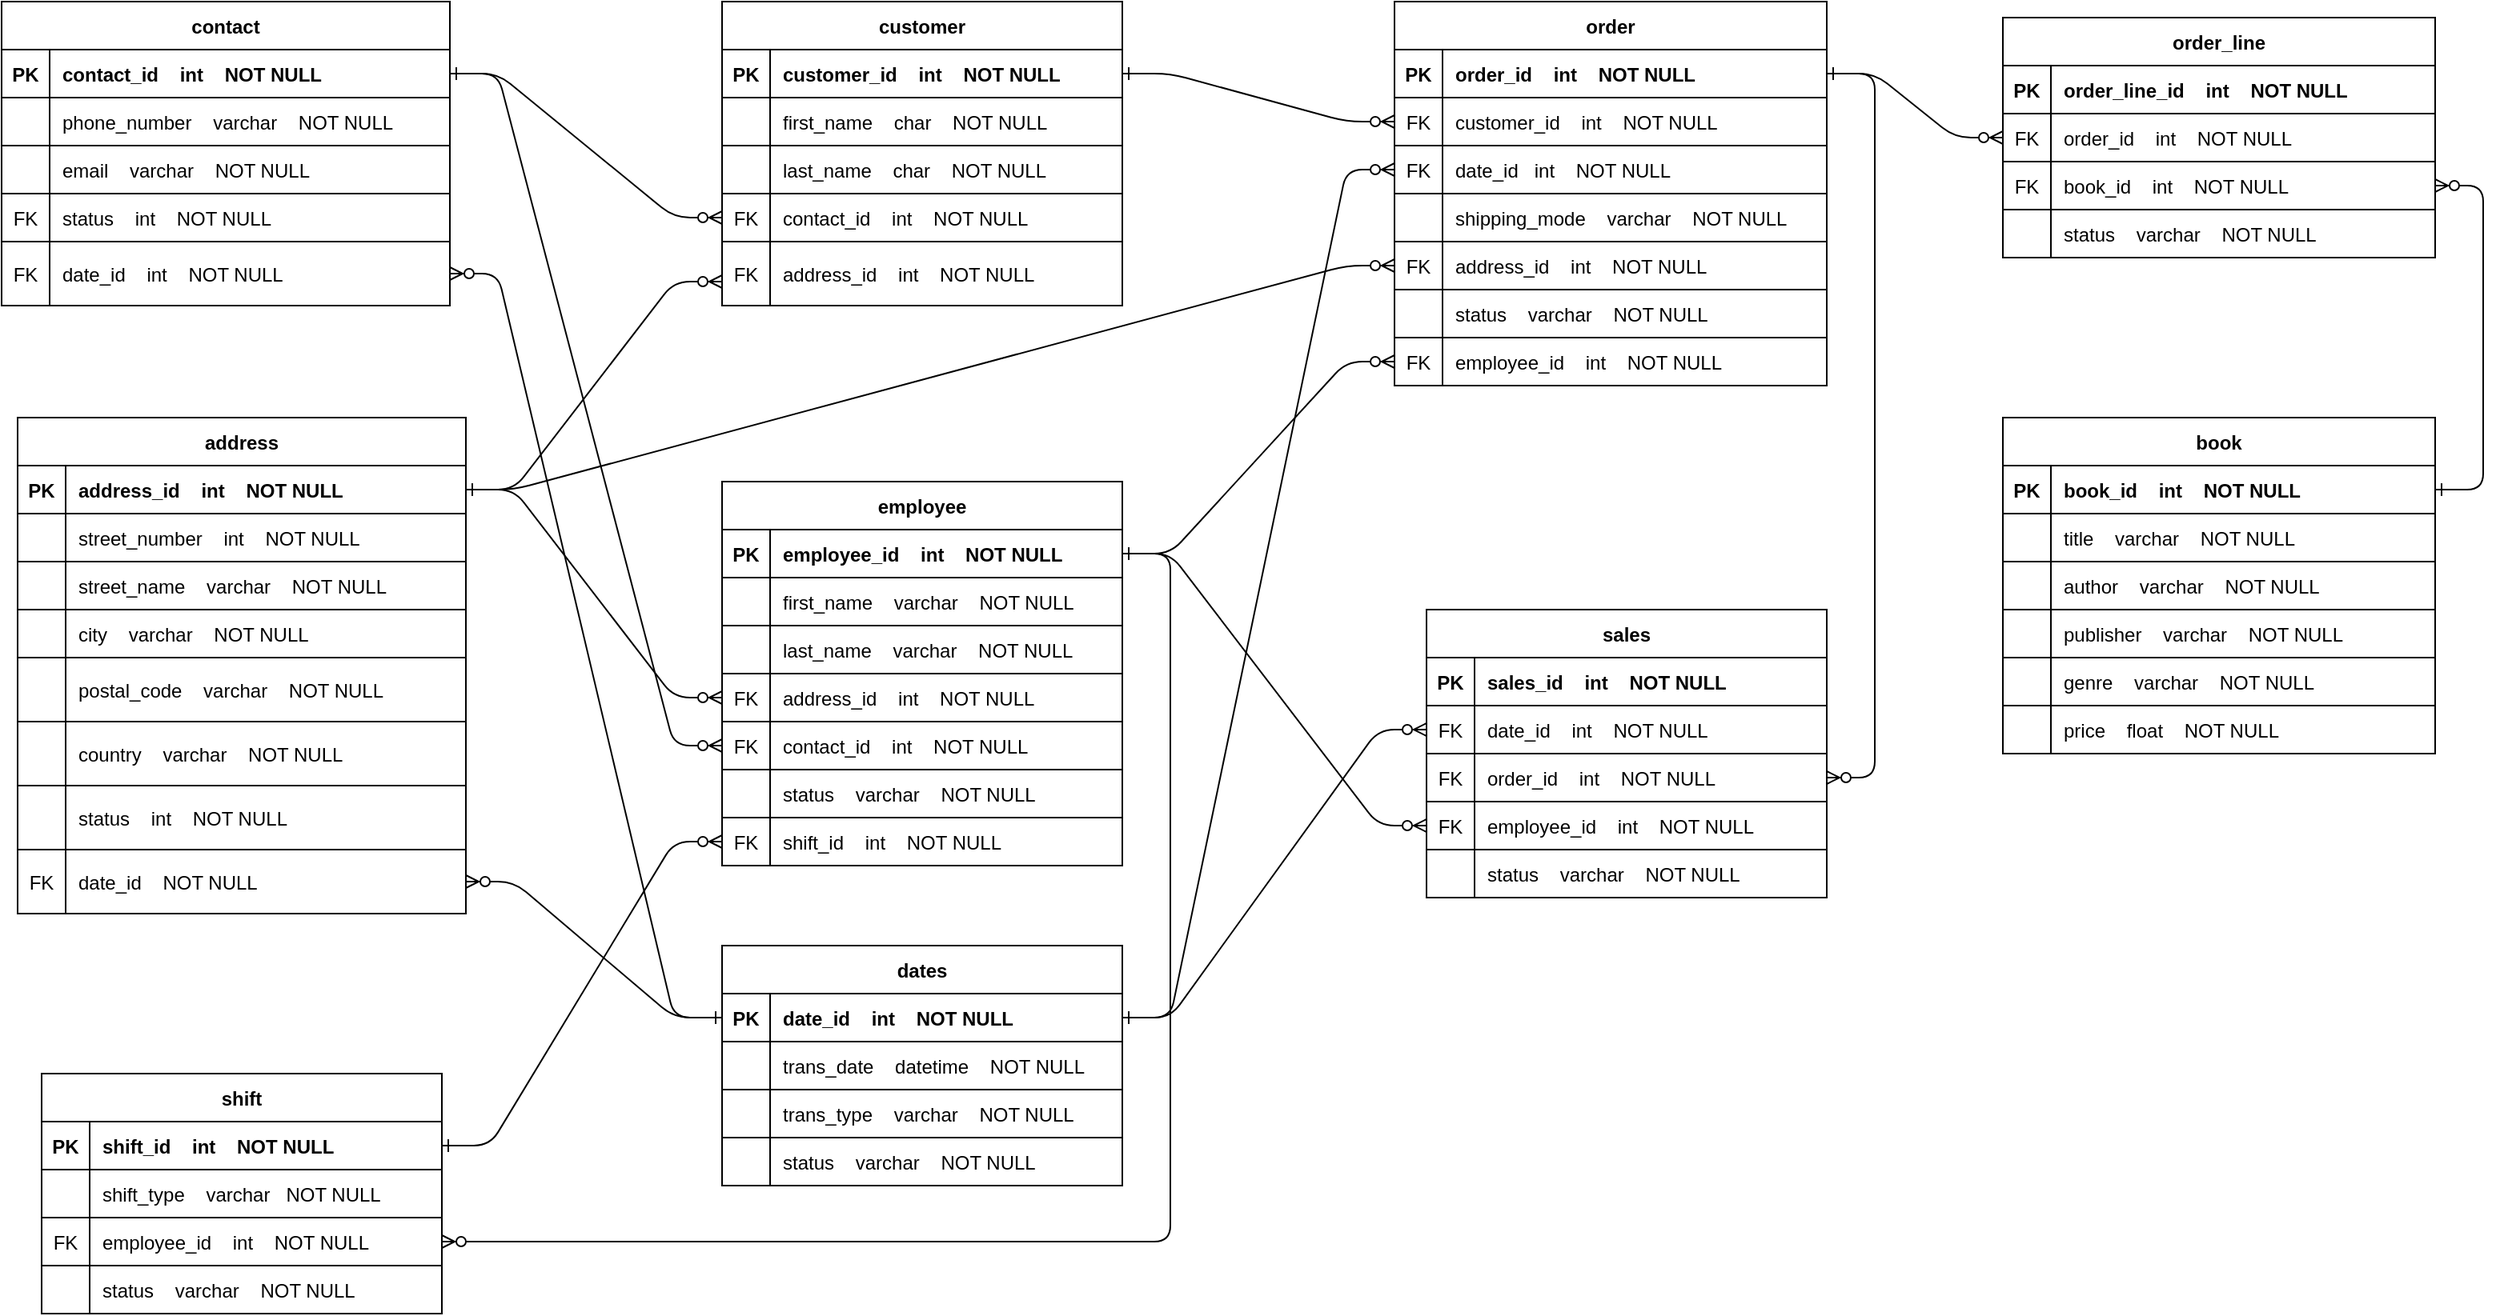 <mxfile version="26.2.14">
  <diagram id="R2lEEEUBdFMjLlhIrx00" name="Page-1">
    <mxGraphModel dx="2887" dy="1143" grid="1" gridSize="10" guides="1" tooltips="1" connect="1" arrows="1" fold="1" page="1" pageScale="1" pageWidth="850" pageHeight="1100" background="#ffffff" math="0" shadow="0" extFonts="Permanent Marker^https://fonts.googleapis.com/css?family=Permanent+Marker">
      <root>
        <mxCell id="0" />
        <mxCell id="1" parent="0" />
        <mxCell id="C-vyLk0tnHw3VtMMgP7b-12" value="" style="edgeStyle=entityRelationEdgeStyle;endArrow=ERzeroToMany;startArrow=ERone;endFill=1;startFill=0;exitX=1;exitY=0.5;exitDx=0;exitDy=0;" parent="1" source="C-vyLk0tnHw3VtMMgP7b-3" target="GKE2PXiA6msHw63gROw6-110" edge="1">
          <mxGeometry width="100" height="100" relative="1" as="geometry">
            <mxPoint x="-80" y="300" as="sourcePoint" />
            <mxPoint x="490" y="180" as="targetPoint" />
          </mxGeometry>
        </mxCell>
        <mxCell id="C-vyLk0tnHw3VtMMgP7b-23" value="customer" style="shape=table;startSize=30;container=1;collapsible=1;childLayout=tableLayout;fixedRows=1;rowLines=0;fontStyle=1;align=center;resizeLast=1;" parent="1" vertex="1">
          <mxGeometry x="-320" y="160" width="250" height="190" as="geometry" />
        </mxCell>
        <mxCell id="C-vyLk0tnHw3VtMMgP7b-24" value="" style="shape=partialRectangle;collapsible=0;dropTarget=0;pointerEvents=0;fillColor=none;points=[[0,0.5],[1,0.5]];portConstraint=eastwest;top=0;left=0;right=0;bottom=1;fontStyle=0" parent="C-vyLk0tnHw3VtMMgP7b-23" vertex="1">
          <mxGeometry y="30" width="250" height="30" as="geometry" />
        </mxCell>
        <mxCell id="C-vyLk0tnHw3VtMMgP7b-25" value="PK" style="shape=partialRectangle;overflow=hidden;connectable=0;fillColor=none;top=0;left=0;bottom=0;right=0;fontStyle=1;fontColor=light-dark(#000000,#990000);" parent="C-vyLk0tnHw3VtMMgP7b-24" vertex="1">
          <mxGeometry width="30" height="30" as="geometry">
            <mxRectangle width="30" height="30" as="alternateBounds" />
          </mxGeometry>
        </mxCell>
        <mxCell id="C-vyLk0tnHw3VtMMgP7b-26" value="customer_id    int    NOT NULL " style="shape=partialRectangle;overflow=hidden;connectable=0;fillColor=none;top=0;left=0;bottom=0;right=0;align=left;spacingLeft=6;fontStyle=1;" parent="C-vyLk0tnHw3VtMMgP7b-24" vertex="1">
          <mxGeometry x="30" width="220" height="30" as="geometry">
            <mxRectangle width="220" height="30" as="alternateBounds" />
          </mxGeometry>
        </mxCell>
        <mxCell id="GKE2PXiA6msHw63gROw6-20" style="shape=partialRectangle;collapsible=0;dropTarget=0;pointerEvents=0;fillColor=none;points=[[0,0.5],[1,0.5]];portConstraint=eastwest;top=0;left=0;right=0;bottom=1;fontStyle=0" parent="C-vyLk0tnHw3VtMMgP7b-23" vertex="1">
          <mxGeometry y="60" width="250" height="30" as="geometry" />
        </mxCell>
        <mxCell id="GKE2PXiA6msHw63gROw6-21" style="shape=partialRectangle;overflow=hidden;connectable=0;fillColor=none;top=0;left=0;bottom=0;right=0;fontStyle=1;" parent="GKE2PXiA6msHw63gROw6-20" vertex="1">
          <mxGeometry width="30" height="30" as="geometry">
            <mxRectangle width="30" height="30" as="alternateBounds" />
          </mxGeometry>
        </mxCell>
        <mxCell id="GKE2PXiA6msHw63gROw6-22" value="first_name    char    NOT NULL    " style="shape=partialRectangle;overflow=hidden;connectable=0;fillColor=none;top=0;left=0;bottom=0;right=0;align=left;spacingLeft=6;fontStyle=0;" parent="GKE2PXiA6msHw63gROw6-20" vertex="1">
          <mxGeometry x="30" width="220" height="30" as="geometry">
            <mxRectangle width="220" height="30" as="alternateBounds" />
          </mxGeometry>
        </mxCell>
        <mxCell id="GKE2PXiA6msHw63gROw6-23" style="shape=partialRectangle;collapsible=0;dropTarget=0;pointerEvents=0;fillColor=none;points=[[0,0.5],[1,0.5]];portConstraint=eastwest;top=0;left=0;right=0;bottom=1;fontStyle=0" parent="C-vyLk0tnHw3VtMMgP7b-23" vertex="1">
          <mxGeometry y="90" width="250" height="30" as="geometry" />
        </mxCell>
        <mxCell id="GKE2PXiA6msHw63gROw6-24" style="shape=partialRectangle;overflow=hidden;connectable=0;fillColor=none;top=0;left=0;bottom=0;right=0;fontStyle=1;" parent="GKE2PXiA6msHw63gROw6-23" vertex="1">
          <mxGeometry width="30" height="30" as="geometry">
            <mxRectangle width="30" height="30" as="alternateBounds" />
          </mxGeometry>
        </mxCell>
        <mxCell id="GKE2PXiA6msHw63gROw6-25" value="last_name    char    NOT NULL" style="shape=partialRectangle;overflow=hidden;connectable=0;fillColor=none;top=0;left=0;bottom=0;right=0;align=left;spacingLeft=6;fontStyle=0;" parent="GKE2PXiA6msHw63gROw6-23" vertex="1">
          <mxGeometry x="30" width="220" height="30" as="geometry">
            <mxRectangle width="220" height="30" as="alternateBounds" />
          </mxGeometry>
        </mxCell>
        <mxCell id="GKE2PXiA6msHw63gROw6-26" style="shape=partialRectangle;collapsible=0;dropTarget=0;pointerEvents=0;fillColor=none;points=[[0,0.5],[1,0.5]];portConstraint=eastwest;top=0;left=0;right=0;bottom=1;fontStyle=0" parent="C-vyLk0tnHw3VtMMgP7b-23" vertex="1">
          <mxGeometry y="120" width="250" height="30" as="geometry" />
        </mxCell>
        <mxCell id="GKE2PXiA6msHw63gROw6-27" value="FK" style="shape=partialRectangle;overflow=hidden;connectable=0;fillColor=none;top=0;left=0;bottom=0;right=0;fontStyle=0;" parent="GKE2PXiA6msHw63gROw6-26" vertex="1">
          <mxGeometry width="30" height="30" as="geometry">
            <mxRectangle width="30" height="30" as="alternateBounds" />
          </mxGeometry>
        </mxCell>
        <mxCell id="GKE2PXiA6msHw63gROw6-28" value="contact_id    int    NOT NULL" style="shape=partialRectangle;overflow=hidden;connectable=0;fillColor=none;top=0;left=0;bottom=0;right=0;align=left;spacingLeft=6;fontStyle=0;" parent="GKE2PXiA6msHw63gROw6-26" vertex="1">
          <mxGeometry x="30" width="220" height="30" as="geometry">
            <mxRectangle width="220" height="30" as="alternateBounds" />
          </mxGeometry>
        </mxCell>
        <mxCell id="GKE2PXiA6msHw63gROw6-29" style="shape=partialRectangle;collapsible=0;dropTarget=0;pointerEvents=0;fillColor=none;points=[[0,0.5],[1,0.5]];portConstraint=eastwest;top=0;left=0;right=0;bottom=1;fontStyle=0" parent="C-vyLk0tnHw3VtMMgP7b-23" vertex="1">
          <mxGeometry y="150" width="250" height="40" as="geometry" />
        </mxCell>
        <mxCell id="GKE2PXiA6msHw63gROw6-30" value="FK" style="shape=partialRectangle;overflow=hidden;connectable=0;fillColor=none;top=0;left=0;bottom=0;right=0;fontStyle=0;" parent="GKE2PXiA6msHw63gROw6-29" vertex="1">
          <mxGeometry width="30" height="40" as="geometry">
            <mxRectangle width="30" height="40" as="alternateBounds" />
          </mxGeometry>
        </mxCell>
        <mxCell id="GKE2PXiA6msHw63gROw6-31" value="address_id    int    NOT NULL" style="shape=partialRectangle;overflow=hidden;connectable=0;fillColor=none;top=0;left=0;bottom=0;right=0;align=left;spacingLeft=6;fontStyle=0;" parent="GKE2PXiA6msHw63gROw6-29" vertex="1">
          <mxGeometry x="30" width="220" height="40" as="geometry">
            <mxRectangle width="220" height="40" as="alternateBounds" />
          </mxGeometry>
        </mxCell>
        <mxCell id="C-vyLk0tnHw3VtMMgP7b-2" value="order" style="shape=table;startSize=30;container=1;collapsible=1;childLayout=tableLayout;fixedRows=1;rowLines=0;fontStyle=1;align=center;resizeLast=1;" parent="1" vertex="1">
          <mxGeometry x="100" y="160" width="270" height="240" as="geometry" />
        </mxCell>
        <mxCell id="C-vyLk0tnHw3VtMMgP7b-3" value="" style="shape=partialRectangle;collapsible=0;dropTarget=0;pointerEvents=0;fillColor=none;points=[[0,0.5],[1,0.5]];portConstraint=eastwest;top=0;left=0;right=0;bottom=1;" parent="C-vyLk0tnHw3VtMMgP7b-2" vertex="1">
          <mxGeometry y="30" width="270" height="30" as="geometry" />
        </mxCell>
        <mxCell id="C-vyLk0tnHw3VtMMgP7b-4" value="PK" style="shape=partialRectangle;overflow=hidden;connectable=0;fillColor=none;top=0;left=0;bottom=0;right=0;fontStyle=1;fontColor=light-dark(#000000,#990000);" parent="C-vyLk0tnHw3VtMMgP7b-3" vertex="1">
          <mxGeometry width="30" height="30" as="geometry">
            <mxRectangle width="30" height="30" as="alternateBounds" />
          </mxGeometry>
        </mxCell>
        <mxCell id="C-vyLk0tnHw3VtMMgP7b-5" value="order_id    int    NOT NULL " style="shape=partialRectangle;overflow=hidden;connectable=0;fillColor=none;top=0;left=0;bottom=0;right=0;align=left;spacingLeft=6;fontStyle=1;" parent="C-vyLk0tnHw3VtMMgP7b-3" vertex="1">
          <mxGeometry x="30" width="240" height="30" as="geometry">
            <mxRectangle width="240" height="30" as="alternateBounds" />
          </mxGeometry>
        </mxCell>
        <mxCell id="GKE2PXiA6msHw63gROw6-53" style="shape=partialRectangle;collapsible=0;dropTarget=0;pointerEvents=0;fillColor=none;points=[[0,0.5],[1,0.5]];portConstraint=eastwest;top=0;left=0;right=0;bottom=1;" parent="C-vyLk0tnHw3VtMMgP7b-2" vertex="1">
          <mxGeometry y="60" width="270" height="30" as="geometry" />
        </mxCell>
        <mxCell id="GKE2PXiA6msHw63gROw6-54" value="FK" style="shape=partialRectangle;overflow=hidden;connectable=0;fillColor=none;top=0;left=0;bottom=0;right=0;fontStyle=0;" parent="GKE2PXiA6msHw63gROw6-53" vertex="1">
          <mxGeometry width="30" height="30" as="geometry">
            <mxRectangle width="30" height="30" as="alternateBounds" />
          </mxGeometry>
        </mxCell>
        <mxCell id="GKE2PXiA6msHw63gROw6-55" value="customer_id    int    NOT NULL" style="shape=partialRectangle;overflow=hidden;connectable=0;fillColor=none;top=0;left=0;bottom=0;right=0;align=left;spacingLeft=6;fontStyle=0;" parent="GKE2PXiA6msHw63gROw6-53" vertex="1">
          <mxGeometry x="30" width="240" height="30" as="geometry">
            <mxRectangle width="240" height="30" as="alternateBounds" />
          </mxGeometry>
        </mxCell>
        <mxCell id="GKE2PXiA6msHw63gROw6-56" style="shape=partialRectangle;collapsible=0;dropTarget=0;pointerEvents=0;fillColor=none;points=[[0,0.5],[1,0.5]];portConstraint=eastwest;top=0;left=0;right=0;bottom=1;" parent="C-vyLk0tnHw3VtMMgP7b-2" vertex="1">
          <mxGeometry y="90" width="270" height="30" as="geometry" />
        </mxCell>
        <mxCell id="GKE2PXiA6msHw63gROw6-57" value="FK" style="shape=partialRectangle;overflow=hidden;connectable=0;fillColor=none;top=0;left=0;bottom=0;right=0;fontStyle=0;" parent="GKE2PXiA6msHw63gROw6-56" vertex="1">
          <mxGeometry width="30" height="30" as="geometry">
            <mxRectangle width="30" height="30" as="alternateBounds" />
          </mxGeometry>
        </mxCell>
        <mxCell id="GKE2PXiA6msHw63gROw6-58" value="date_id   int    NOT NULL  " style="shape=partialRectangle;overflow=hidden;connectable=0;fillColor=none;top=0;left=0;bottom=0;right=0;align=left;spacingLeft=6;fontStyle=0;" parent="GKE2PXiA6msHw63gROw6-56" vertex="1">
          <mxGeometry x="30" width="240" height="30" as="geometry">
            <mxRectangle width="240" height="30" as="alternateBounds" />
          </mxGeometry>
        </mxCell>
        <mxCell id="GKE2PXiA6msHw63gROw6-59" style="shape=partialRectangle;collapsible=0;dropTarget=0;pointerEvents=0;fillColor=none;points=[[0,0.5],[1,0.5]];portConstraint=eastwest;top=0;left=0;right=0;bottom=1;" parent="C-vyLk0tnHw3VtMMgP7b-2" vertex="1">
          <mxGeometry y="120" width="270" height="30" as="geometry" />
        </mxCell>
        <mxCell id="GKE2PXiA6msHw63gROw6-60" style="shape=partialRectangle;overflow=hidden;connectable=0;fillColor=none;top=0;left=0;bottom=0;right=0;fontStyle=1;" parent="GKE2PXiA6msHw63gROw6-59" vertex="1">
          <mxGeometry width="30" height="30" as="geometry">
            <mxRectangle width="30" height="30" as="alternateBounds" />
          </mxGeometry>
        </mxCell>
        <mxCell id="GKE2PXiA6msHw63gROw6-61" value="shipping_mode    varchar    NOT NULL  " style="shape=partialRectangle;overflow=hidden;connectable=0;fillColor=none;top=0;left=0;bottom=0;right=0;align=left;spacingLeft=6;fontStyle=0;" parent="GKE2PXiA6msHw63gROw6-59" vertex="1">
          <mxGeometry x="30" width="240" height="30" as="geometry">
            <mxRectangle width="240" height="30" as="alternateBounds" />
          </mxGeometry>
        </mxCell>
        <mxCell id="GKE2PXiA6msHw63gROw6-62" style="shape=partialRectangle;collapsible=0;dropTarget=0;pointerEvents=0;fillColor=none;points=[[0,0.5],[1,0.5]];portConstraint=eastwest;top=0;left=0;right=0;bottom=1;" parent="C-vyLk0tnHw3VtMMgP7b-2" vertex="1">
          <mxGeometry y="150" width="270" height="30" as="geometry" />
        </mxCell>
        <mxCell id="GKE2PXiA6msHw63gROw6-63" value="FK" style="shape=partialRectangle;overflow=hidden;connectable=0;fillColor=none;top=0;left=0;bottom=0;right=0;fontStyle=0;" parent="GKE2PXiA6msHw63gROw6-62" vertex="1">
          <mxGeometry width="30" height="30" as="geometry">
            <mxRectangle width="30" height="30" as="alternateBounds" />
          </mxGeometry>
        </mxCell>
        <mxCell id="GKE2PXiA6msHw63gROw6-64" value="address_id    int    NOT NULL  " style="shape=partialRectangle;overflow=hidden;connectable=0;fillColor=none;top=0;left=0;bottom=0;right=0;align=left;spacingLeft=6;fontStyle=0;" parent="GKE2PXiA6msHw63gROw6-62" vertex="1">
          <mxGeometry x="30" width="240" height="30" as="geometry">
            <mxRectangle width="240" height="30" as="alternateBounds" />
          </mxGeometry>
        </mxCell>
        <mxCell id="GKE2PXiA6msHw63gROw6-154" style="shape=partialRectangle;collapsible=0;dropTarget=0;pointerEvents=0;fillColor=none;points=[[0,0.5],[1,0.5]];portConstraint=eastwest;top=0;left=0;right=0;bottom=1;" parent="C-vyLk0tnHw3VtMMgP7b-2" vertex="1">
          <mxGeometry y="180" width="270" height="30" as="geometry" />
        </mxCell>
        <mxCell id="GKE2PXiA6msHw63gROw6-155" style="shape=partialRectangle;overflow=hidden;connectable=0;fillColor=none;top=0;left=0;bottom=0;right=0;fontStyle=0;" parent="GKE2PXiA6msHw63gROw6-154" vertex="1">
          <mxGeometry width="30" height="30" as="geometry">
            <mxRectangle width="30" height="30" as="alternateBounds" />
          </mxGeometry>
        </mxCell>
        <mxCell id="GKE2PXiA6msHw63gROw6-156" value="status    varchar    NOT NULL    " style="shape=partialRectangle;overflow=hidden;connectable=0;fillColor=none;top=0;left=0;bottom=0;right=0;align=left;spacingLeft=6;fontStyle=0;" parent="GKE2PXiA6msHw63gROw6-154" vertex="1">
          <mxGeometry x="30" width="240" height="30" as="geometry">
            <mxRectangle width="240" height="30" as="alternateBounds" />
          </mxGeometry>
        </mxCell>
        <mxCell id="GKE2PXiA6msHw63gROw6-160" style="shape=partialRectangle;collapsible=0;dropTarget=0;pointerEvents=0;fillColor=none;points=[[0,0.5],[1,0.5]];portConstraint=eastwest;top=0;left=0;right=0;bottom=1;" parent="C-vyLk0tnHw3VtMMgP7b-2" vertex="1">
          <mxGeometry y="210" width="270" height="30" as="geometry" />
        </mxCell>
        <mxCell id="GKE2PXiA6msHw63gROw6-161" value="FK" style="shape=partialRectangle;overflow=hidden;connectable=0;fillColor=none;top=0;left=0;bottom=0;right=0;fontStyle=0;" parent="GKE2PXiA6msHw63gROw6-160" vertex="1">
          <mxGeometry width="30" height="30" as="geometry">
            <mxRectangle width="30" height="30" as="alternateBounds" />
          </mxGeometry>
        </mxCell>
        <mxCell id="GKE2PXiA6msHw63gROw6-162" value="employee_id    int    NOT NULL    " style="shape=partialRectangle;overflow=hidden;connectable=0;fillColor=none;top=0;left=0;bottom=0;right=0;align=left;spacingLeft=6;fontStyle=0;" parent="GKE2PXiA6msHw63gROw6-160" vertex="1">
          <mxGeometry x="30" width="240" height="30" as="geometry">
            <mxRectangle width="240" height="30" as="alternateBounds" />
          </mxGeometry>
        </mxCell>
        <mxCell id="GKE2PXiA6msHw63gROw6-65" value="contact" style="shape=table;startSize=30;container=1;collapsible=1;childLayout=tableLayout;fixedRows=1;rowLines=0;fontStyle=1;align=center;resizeLast=1;" parent="1" vertex="1">
          <mxGeometry x="-770" y="160" width="280" height="190" as="geometry" />
        </mxCell>
        <mxCell id="GKE2PXiA6msHw63gROw6-66" value="" style="shape=partialRectangle;collapsible=0;dropTarget=0;pointerEvents=0;fillColor=none;points=[[0,0.5],[1,0.5]];portConstraint=eastwest;top=0;left=0;right=0;bottom=1;fontStyle=0" parent="GKE2PXiA6msHw63gROw6-65" vertex="1">
          <mxGeometry y="30" width="280" height="30" as="geometry" />
        </mxCell>
        <mxCell id="GKE2PXiA6msHw63gROw6-67" value="PK" style="shape=partialRectangle;overflow=hidden;connectable=0;fillColor=none;top=0;left=0;bottom=0;right=0;fontStyle=1;fontColor=light-dark(#000000,#990000);" parent="GKE2PXiA6msHw63gROw6-66" vertex="1">
          <mxGeometry width="30" height="30" as="geometry">
            <mxRectangle width="30" height="30" as="alternateBounds" />
          </mxGeometry>
        </mxCell>
        <mxCell id="GKE2PXiA6msHw63gROw6-68" value="contact_id    int    NOT NULL " style="shape=partialRectangle;overflow=hidden;connectable=0;fillColor=none;top=0;left=0;bottom=0;right=0;align=left;spacingLeft=6;fontStyle=1;" parent="GKE2PXiA6msHw63gROw6-66" vertex="1">
          <mxGeometry x="30" width="250" height="30" as="geometry">
            <mxRectangle width="250" height="30" as="alternateBounds" />
          </mxGeometry>
        </mxCell>
        <mxCell id="GKE2PXiA6msHw63gROw6-69" style="shape=partialRectangle;collapsible=0;dropTarget=0;pointerEvents=0;fillColor=none;points=[[0,0.5],[1,0.5]];portConstraint=eastwest;top=0;left=0;right=0;bottom=1;fontStyle=0" parent="GKE2PXiA6msHw63gROw6-65" vertex="1">
          <mxGeometry y="60" width="280" height="30" as="geometry" />
        </mxCell>
        <mxCell id="GKE2PXiA6msHw63gROw6-70" style="shape=partialRectangle;overflow=hidden;connectable=0;fillColor=none;top=0;left=0;bottom=0;right=0;fontStyle=1;" parent="GKE2PXiA6msHw63gROw6-69" vertex="1">
          <mxGeometry width="30" height="30" as="geometry">
            <mxRectangle width="30" height="30" as="alternateBounds" />
          </mxGeometry>
        </mxCell>
        <mxCell id="GKE2PXiA6msHw63gROw6-71" value="phone_number    varchar    NOT NULL    " style="shape=partialRectangle;overflow=hidden;connectable=0;fillColor=none;top=0;left=0;bottom=0;right=0;align=left;spacingLeft=6;fontStyle=0;" parent="GKE2PXiA6msHw63gROw6-69" vertex="1">
          <mxGeometry x="30" width="250" height="30" as="geometry">
            <mxRectangle width="250" height="30" as="alternateBounds" />
          </mxGeometry>
        </mxCell>
        <mxCell id="GKE2PXiA6msHw63gROw6-72" style="shape=partialRectangle;collapsible=0;dropTarget=0;pointerEvents=0;fillColor=none;points=[[0,0.5],[1,0.5]];portConstraint=eastwest;top=0;left=0;right=0;bottom=1;fontStyle=0" parent="GKE2PXiA6msHw63gROw6-65" vertex="1">
          <mxGeometry y="90" width="280" height="30" as="geometry" />
        </mxCell>
        <mxCell id="GKE2PXiA6msHw63gROw6-73" style="shape=partialRectangle;overflow=hidden;connectable=0;fillColor=none;top=0;left=0;bottom=0;right=0;fontStyle=1;" parent="GKE2PXiA6msHw63gROw6-72" vertex="1">
          <mxGeometry width="30" height="30" as="geometry">
            <mxRectangle width="30" height="30" as="alternateBounds" />
          </mxGeometry>
        </mxCell>
        <mxCell id="GKE2PXiA6msHw63gROw6-74" value="email    varchar    NOT NULL" style="shape=partialRectangle;overflow=hidden;connectable=0;fillColor=none;top=0;left=0;bottom=0;right=0;align=left;spacingLeft=6;fontStyle=0;" parent="GKE2PXiA6msHw63gROw6-72" vertex="1">
          <mxGeometry x="30" width="250" height="30" as="geometry">
            <mxRectangle width="250" height="30" as="alternateBounds" />
          </mxGeometry>
        </mxCell>
        <mxCell id="GKE2PXiA6msHw63gROw6-75" style="shape=partialRectangle;collapsible=0;dropTarget=0;pointerEvents=0;fillColor=none;points=[[0,0.5],[1,0.5]];portConstraint=eastwest;top=0;left=0;right=0;bottom=1;fontStyle=0" parent="GKE2PXiA6msHw63gROw6-65" vertex="1">
          <mxGeometry y="120" width="280" height="30" as="geometry" />
        </mxCell>
        <mxCell id="GKE2PXiA6msHw63gROw6-76" value="FK" style="shape=partialRectangle;overflow=hidden;connectable=0;fillColor=none;top=0;left=0;bottom=0;right=0;fontStyle=0;" parent="GKE2PXiA6msHw63gROw6-75" vertex="1">
          <mxGeometry width="30" height="30" as="geometry">
            <mxRectangle width="30" height="30" as="alternateBounds" />
          </mxGeometry>
        </mxCell>
        <mxCell id="GKE2PXiA6msHw63gROw6-77" value="status    int    NOT NULL" style="shape=partialRectangle;overflow=hidden;connectable=0;fillColor=none;top=0;left=0;bottom=0;right=0;align=left;spacingLeft=6;fontStyle=0;" parent="GKE2PXiA6msHw63gROw6-75" vertex="1">
          <mxGeometry x="30" width="250" height="30" as="geometry">
            <mxRectangle width="250" height="30" as="alternateBounds" />
          </mxGeometry>
        </mxCell>
        <mxCell id="GKE2PXiA6msHw63gROw6-78" style="shape=partialRectangle;collapsible=0;dropTarget=0;pointerEvents=0;fillColor=none;points=[[0,0.5],[1,0.5]];portConstraint=eastwest;top=0;left=0;right=0;bottom=1;fontStyle=0" parent="GKE2PXiA6msHw63gROw6-65" vertex="1">
          <mxGeometry y="150" width="280" height="40" as="geometry" />
        </mxCell>
        <mxCell id="GKE2PXiA6msHw63gROw6-79" value="FK" style="shape=partialRectangle;overflow=hidden;connectable=0;fillColor=none;top=0;left=0;bottom=0;right=0;fontStyle=0;" parent="GKE2PXiA6msHw63gROw6-78" vertex="1">
          <mxGeometry width="30" height="40" as="geometry">
            <mxRectangle width="30" height="40" as="alternateBounds" />
          </mxGeometry>
        </mxCell>
        <mxCell id="GKE2PXiA6msHw63gROw6-80" value="date_id    int    NOT NULL" style="shape=partialRectangle;overflow=hidden;connectable=0;fillColor=none;top=0;left=0;bottom=0;right=0;align=left;spacingLeft=6;fontStyle=0;" parent="GKE2PXiA6msHw63gROw6-78" vertex="1">
          <mxGeometry x="30" width="250" height="40" as="geometry">
            <mxRectangle width="250" height="40" as="alternateBounds" />
          </mxGeometry>
        </mxCell>
        <mxCell id="GKE2PXiA6msHw63gROw6-81" value="address" style="shape=table;startSize=30;container=1;collapsible=1;childLayout=tableLayout;fixedRows=1;rowLines=0;fontStyle=1;align=center;resizeLast=1;" parent="1" vertex="1">
          <mxGeometry x="-760" y="420" width="280" height="310" as="geometry" />
        </mxCell>
        <mxCell id="GKE2PXiA6msHw63gROw6-82" value="" style="shape=partialRectangle;collapsible=0;dropTarget=0;pointerEvents=0;fillColor=none;points=[[0,0.5],[1,0.5]];portConstraint=eastwest;top=0;left=0;right=0;bottom=1;fontStyle=0" parent="GKE2PXiA6msHw63gROw6-81" vertex="1">
          <mxGeometry y="30" width="280" height="30" as="geometry" />
        </mxCell>
        <mxCell id="GKE2PXiA6msHw63gROw6-83" value="PK" style="shape=partialRectangle;overflow=hidden;connectable=0;fillColor=none;top=0;left=0;bottom=0;right=0;fontStyle=1;fontColor=light-dark(#000000,#990000);" parent="GKE2PXiA6msHw63gROw6-82" vertex="1">
          <mxGeometry width="30" height="30" as="geometry">
            <mxRectangle width="30" height="30" as="alternateBounds" />
          </mxGeometry>
        </mxCell>
        <mxCell id="GKE2PXiA6msHw63gROw6-84" value="address_id    int    NOT NULL " style="shape=partialRectangle;overflow=hidden;connectable=0;fillColor=none;top=0;left=0;bottom=0;right=0;align=left;spacingLeft=6;fontStyle=1;" parent="GKE2PXiA6msHw63gROw6-82" vertex="1">
          <mxGeometry x="30" width="250" height="30" as="geometry">
            <mxRectangle width="250" height="30" as="alternateBounds" />
          </mxGeometry>
        </mxCell>
        <mxCell id="GKE2PXiA6msHw63gROw6-85" style="shape=partialRectangle;collapsible=0;dropTarget=0;pointerEvents=0;fillColor=none;points=[[0,0.5],[1,0.5]];portConstraint=eastwest;top=0;left=0;right=0;bottom=1;fontStyle=0" parent="GKE2PXiA6msHw63gROw6-81" vertex="1">
          <mxGeometry y="60" width="280" height="30" as="geometry" />
        </mxCell>
        <mxCell id="GKE2PXiA6msHw63gROw6-86" style="shape=partialRectangle;overflow=hidden;connectable=0;fillColor=none;top=0;left=0;bottom=0;right=0;fontStyle=1;" parent="GKE2PXiA6msHw63gROw6-85" vertex="1">
          <mxGeometry width="30" height="30" as="geometry">
            <mxRectangle width="30" height="30" as="alternateBounds" />
          </mxGeometry>
        </mxCell>
        <mxCell id="GKE2PXiA6msHw63gROw6-87" value="street_number    int    NOT NULL    " style="shape=partialRectangle;overflow=hidden;connectable=0;fillColor=none;top=0;left=0;bottom=0;right=0;align=left;spacingLeft=6;fontStyle=0;" parent="GKE2PXiA6msHw63gROw6-85" vertex="1">
          <mxGeometry x="30" width="250" height="30" as="geometry">
            <mxRectangle width="250" height="30" as="alternateBounds" />
          </mxGeometry>
        </mxCell>
        <mxCell id="GKE2PXiA6msHw63gROw6-88" style="shape=partialRectangle;collapsible=0;dropTarget=0;pointerEvents=0;fillColor=none;points=[[0,0.5],[1,0.5]];portConstraint=eastwest;top=0;left=0;right=0;bottom=1;fontStyle=0" parent="GKE2PXiA6msHw63gROw6-81" vertex="1">
          <mxGeometry y="90" width="280" height="30" as="geometry" />
        </mxCell>
        <mxCell id="GKE2PXiA6msHw63gROw6-89" style="shape=partialRectangle;overflow=hidden;connectable=0;fillColor=none;top=0;left=0;bottom=0;right=0;fontStyle=1;" parent="GKE2PXiA6msHw63gROw6-88" vertex="1">
          <mxGeometry width="30" height="30" as="geometry">
            <mxRectangle width="30" height="30" as="alternateBounds" />
          </mxGeometry>
        </mxCell>
        <mxCell id="GKE2PXiA6msHw63gROw6-90" value="street_name    varchar    NOT NULL" style="shape=partialRectangle;overflow=hidden;connectable=0;fillColor=none;top=0;left=0;bottom=0;right=0;align=left;spacingLeft=6;fontStyle=0;" parent="GKE2PXiA6msHw63gROw6-88" vertex="1">
          <mxGeometry x="30" width="250" height="30" as="geometry">
            <mxRectangle width="250" height="30" as="alternateBounds" />
          </mxGeometry>
        </mxCell>
        <mxCell id="GKE2PXiA6msHw63gROw6-91" style="shape=partialRectangle;collapsible=0;dropTarget=0;pointerEvents=0;fillColor=none;points=[[0,0.5],[1,0.5]];portConstraint=eastwest;top=0;left=0;right=0;bottom=1;fontStyle=0" parent="GKE2PXiA6msHw63gROw6-81" vertex="1">
          <mxGeometry y="120" width="280" height="30" as="geometry" />
        </mxCell>
        <mxCell id="GKE2PXiA6msHw63gROw6-92" value="" style="shape=partialRectangle;overflow=hidden;connectable=0;fillColor=none;top=0;left=0;bottom=0;right=0;fontStyle=0;" parent="GKE2PXiA6msHw63gROw6-91" vertex="1">
          <mxGeometry width="30" height="30" as="geometry">
            <mxRectangle width="30" height="30" as="alternateBounds" />
          </mxGeometry>
        </mxCell>
        <mxCell id="GKE2PXiA6msHw63gROw6-93" value="city    varchar    NOT NULL" style="shape=partialRectangle;overflow=hidden;connectable=0;fillColor=none;top=0;left=0;bottom=0;right=0;align=left;spacingLeft=6;fontStyle=0;" parent="GKE2PXiA6msHw63gROw6-91" vertex="1">
          <mxGeometry x="30" width="250" height="30" as="geometry">
            <mxRectangle width="250" height="30" as="alternateBounds" />
          </mxGeometry>
        </mxCell>
        <mxCell id="GKE2PXiA6msHw63gROw6-94" style="shape=partialRectangle;collapsible=0;dropTarget=0;pointerEvents=0;fillColor=none;points=[[0,0.5],[1,0.5]];portConstraint=eastwest;top=0;left=0;right=0;bottom=1;fontStyle=0" parent="GKE2PXiA6msHw63gROw6-81" vertex="1">
          <mxGeometry y="150" width="280" height="40" as="geometry" />
        </mxCell>
        <mxCell id="GKE2PXiA6msHw63gROw6-95" value="" style="shape=partialRectangle;overflow=hidden;connectable=0;fillColor=none;top=0;left=0;bottom=0;right=0;fontStyle=0;" parent="GKE2PXiA6msHw63gROw6-94" vertex="1">
          <mxGeometry width="30" height="40" as="geometry">
            <mxRectangle width="30" height="40" as="alternateBounds" />
          </mxGeometry>
        </mxCell>
        <mxCell id="GKE2PXiA6msHw63gROw6-96" value="postal_code    varchar    NOT NULL" style="shape=partialRectangle;overflow=hidden;connectable=0;fillColor=none;top=0;left=0;bottom=0;right=0;align=left;spacingLeft=6;fontStyle=0;" parent="GKE2PXiA6msHw63gROw6-94" vertex="1">
          <mxGeometry x="30" width="250" height="40" as="geometry">
            <mxRectangle width="250" height="40" as="alternateBounds" />
          </mxGeometry>
        </mxCell>
        <mxCell id="GKE2PXiA6msHw63gROw6-97" style="shape=partialRectangle;collapsible=0;dropTarget=0;pointerEvents=0;fillColor=none;points=[[0,0.5],[1,0.5]];portConstraint=eastwest;top=0;left=0;right=0;bottom=1;fontStyle=0" parent="GKE2PXiA6msHw63gROw6-81" vertex="1">
          <mxGeometry y="190" width="280" height="40" as="geometry" />
        </mxCell>
        <mxCell id="GKE2PXiA6msHw63gROw6-98" style="shape=partialRectangle;overflow=hidden;connectable=0;fillColor=none;top=0;left=0;bottom=0;right=0;fontStyle=0;" parent="GKE2PXiA6msHw63gROw6-97" vertex="1">
          <mxGeometry width="30" height="40" as="geometry">
            <mxRectangle width="30" height="40" as="alternateBounds" />
          </mxGeometry>
        </mxCell>
        <mxCell id="GKE2PXiA6msHw63gROw6-99" value="country    varchar    NOT NULL" style="shape=partialRectangle;overflow=hidden;connectable=0;fillColor=none;top=0;left=0;bottom=0;right=0;align=left;spacingLeft=6;fontStyle=0;" parent="GKE2PXiA6msHw63gROw6-97" vertex="1">
          <mxGeometry x="30" width="250" height="40" as="geometry">
            <mxRectangle width="250" height="40" as="alternateBounds" />
          </mxGeometry>
        </mxCell>
        <mxCell id="GKE2PXiA6msHw63gROw6-100" style="shape=partialRectangle;collapsible=0;dropTarget=0;pointerEvents=0;fillColor=none;points=[[0,0.5],[1,0.5]];portConstraint=eastwest;top=0;left=0;right=0;bottom=1;fontStyle=0" parent="GKE2PXiA6msHw63gROw6-81" vertex="1">
          <mxGeometry y="230" width="280" height="40" as="geometry" />
        </mxCell>
        <mxCell id="GKE2PXiA6msHw63gROw6-101" style="shape=partialRectangle;overflow=hidden;connectable=0;fillColor=none;top=0;left=0;bottom=0;right=0;fontStyle=0;" parent="GKE2PXiA6msHw63gROw6-100" vertex="1">
          <mxGeometry width="30" height="40" as="geometry">
            <mxRectangle width="30" height="40" as="alternateBounds" />
          </mxGeometry>
        </mxCell>
        <mxCell id="GKE2PXiA6msHw63gROw6-102" value="status    int    NOT NULL    " style="shape=partialRectangle;overflow=hidden;connectable=0;fillColor=none;top=0;left=0;bottom=0;right=0;align=left;spacingLeft=6;fontStyle=0;" parent="GKE2PXiA6msHw63gROw6-100" vertex="1">
          <mxGeometry x="30" width="250" height="40" as="geometry">
            <mxRectangle width="250" height="40" as="alternateBounds" />
          </mxGeometry>
        </mxCell>
        <mxCell id="GKE2PXiA6msHw63gROw6-103" style="shape=partialRectangle;collapsible=0;dropTarget=0;pointerEvents=0;fillColor=none;points=[[0,0.5],[1,0.5]];portConstraint=eastwest;top=0;left=0;right=0;bottom=1;fontStyle=0" parent="GKE2PXiA6msHw63gROw6-81" vertex="1">
          <mxGeometry y="270" width="280" height="40" as="geometry" />
        </mxCell>
        <mxCell id="GKE2PXiA6msHw63gROw6-104" value="FK" style="shape=partialRectangle;overflow=hidden;connectable=0;fillColor=none;top=0;left=0;bottom=0;right=0;fontStyle=0;" parent="GKE2PXiA6msHw63gROw6-103" vertex="1">
          <mxGeometry width="30" height="40" as="geometry">
            <mxRectangle width="30" height="40" as="alternateBounds" />
          </mxGeometry>
        </mxCell>
        <mxCell id="GKE2PXiA6msHw63gROw6-105" value="date_id    NOT NULL" style="shape=partialRectangle;overflow=hidden;connectable=0;fillColor=none;top=0;left=0;bottom=0;right=0;align=left;spacingLeft=6;fontStyle=0;" parent="GKE2PXiA6msHw63gROw6-103" vertex="1">
          <mxGeometry x="30" width="250" height="40" as="geometry">
            <mxRectangle width="250" height="40" as="alternateBounds" />
          </mxGeometry>
        </mxCell>
        <mxCell id="GKE2PXiA6msHw63gROw6-106" value="order_line" style="shape=table;startSize=30;container=1;collapsible=1;childLayout=tableLayout;fixedRows=1;rowLines=0;fontStyle=1;align=center;resizeLast=1;" parent="1" vertex="1">
          <mxGeometry x="480" y="170" width="270" height="150" as="geometry" />
        </mxCell>
        <mxCell id="GKE2PXiA6msHw63gROw6-107" value="" style="shape=partialRectangle;collapsible=0;dropTarget=0;pointerEvents=0;fillColor=none;points=[[0,0.5],[1,0.5]];portConstraint=eastwest;top=0;left=0;right=0;bottom=1;" parent="GKE2PXiA6msHw63gROw6-106" vertex="1">
          <mxGeometry y="30" width="270" height="30" as="geometry" />
        </mxCell>
        <mxCell id="GKE2PXiA6msHw63gROw6-108" value="PK" style="shape=partialRectangle;overflow=hidden;connectable=0;fillColor=none;top=0;left=0;bottom=0;right=0;fontStyle=1;fontColor=light-dark(#000000,#990000);" parent="GKE2PXiA6msHw63gROw6-107" vertex="1">
          <mxGeometry width="30" height="30" as="geometry">
            <mxRectangle width="30" height="30" as="alternateBounds" />
          </mxGeometry>
        </mxCell>
        <mxCell id="GKE2PXiA6msHw63gROw6-109" value="order_line_id    int    NOT NULL " style="shape=partialRectangle;overflow=hidden;connectable=0;fillColor=none;top=0;left=0;bottom=0;right=0;align=left;spacingLeft=6;fontStyle=1;" parent="GKE2PXiA6msHw63gROw6-107" vertex="1">
          <mxGeometry x="30" width="240" height="30" as="geometry">
            <mxRectangle width="240" height="30" as="alternateBounds" />
          </mxGeometry>
        </mxCell>
        <mxCell id="GKE2PXiA6msHw63gROw6-110" style="shape=partialRectangle;collapsible=0;dropTarget=0;pointerEvents=0;fillColor=none;points=[[0,0.5],[1,0.5]];portConstraint=eastwest;top=0;left=0;right=0;bottom=1;" parent="GKE2PXiA6msHw63gROw6-106" vertex="1">
          <mxGeometry y="60" width="270" height="30" as="geometry" />
        </mxCell>
        <mxCell id="GKE2PXiA6msHw63gROw6-111" value="FK" style="shape=partialRectangle;overflow=hidden;connectable=0;fillColor=none;top=0;left=0;bottom=0;right=0;fontStyle=0;" parent="GKE2PXiA6msHw63gROw6-110" vertex="1">
          <mxGeometry width="30" height="30" as="geometry">
            <mxRectangle width="30" height="30" as="alternateBounds" />
          </mxGeometry>
        </mxCell>
        <mxCell id="GKE2PXiA6msHw63gROw6-112" value="order_id    int    NOT NULL" style="shape=partialRectangle;overflow=hidden;connectable=0;fillColor=none;top=0;left=0;bottom=0;right=0;align=left;spacingLeft=6;fontStyle=0;" parent="GKE2PXiA6msHw63gROw6-110" vertex="1">
          <mxGeometry x="30" width="240" height="30" as="geometry">
            <mxRectangle width="240" height="30" as="alternateBounds" />
          </mxGeometry>
        </mxCell>
        <mxCell id="GKE2PXiA6msHw63gROw6-113" style="shape=partialRectangle;collapsible=0;dropTarget=0;pointerEvents=0;fillColor=none;points=[[0,0.5],[1,0.5]];portConstraint=eastwest;top=0;left=0;right=0;bottom=1;" parent="GKE2PXiA6msHw63gROw6-106" vertex="1">
          <mxGeometry y="90" width="270" height="30" as="geometry" />
        </mxCell>
        <mxCell id="GKE2PXiA6msHw63gROw6-114" value="FK" style="shape=partialRectangle;overflow=hidden;connectable=0;fillColor=none;top=0;left=0;bottom=0;right=0;fontStyle=0;" parent="GKE2PXiA6msHw63gROw6-113" vertex="1">
          <mxGeometry width="30" height="30" as="geometry">
            <mxRectangle width="30" height="30" as="alternateBounds" />
          </mxGeometry>
        </mxCell>
        <mxCell id="GKE2PXiA6msHw63gROw6-115" value="book_id    int    NOT NULL  " style="shape=partialRectangle;overflow=hidden;connectable=0;fillColor=none;top=0;left=0;bottom=0;right=0;align=left;spacingLeft=6;fontStyle=0;" parent="GKE2PXiA6msHw63gROw6-113" vertex="1">
          <mxGeometry x="30" width="240" height="30" as="geometry">
            <mxRectangle width="240" height="30" as="alternateBounds" />
          </mxGeometry>
        </mxCell>
        <mxCell id="GKE2PXiA6msHw63gROw6-116" style="shape=partialRectangle;collapsible=0;dropTarget=0;pointerEvents=0;fillColor=none;points=[[0,0.5],[1,0.5]];portConstraint=eastwest;top=0;left=0;right=0;bottom=1;" parent="GKE2PXiA6msHw63gROw6-106" vertex="1">
          <mxGeometry y="120" width="270" height="30" as="geometry" />
        </mxCell>
        <mxCell id="GKE2PXiA6msHw63gROw6-117" style="shape=partialRectangle;overflow=hidden;connectable=0;fillColor=none;top=0;left=0;bottom=0;right=0;fontStyle=1;" parent="GKE2PXiA6msHw63gROw6-116" vertex="1">
          <mxGeometry width="30" height="30" as="geometry">
            <mxRectangle width="30" height="30" as="alternateBounds" />
          </mxGeometry>
        </mxCell>
        <mxCell id="GKE2PXiA6msHw63gROw6-118" value="status    varchar    NOT NULL  " style="shape=partialRectangle;overflow=hidden;connectable=0;fillColor=none;top=0;left=0;bottom=0;right=0;align=left;spacingLeft=6;fontStyle=0;" parent="GKE2PXiA6msHw63gROw6-116" vertex="1">
          <mxGeometry x="30" width="240" height="30" as="geometry">
            <mxRectangle width="240" height="30" as="alternateBounds" />
          </mxGeometry>
        </mxCell>
        <mxCell id="GKE2PXiA6msHw63gROw6-122" value="book" style="shape=table;startSize=30;container=1;collapsible=1;childLayout=tableLayout;fixedRows=1;rowLines=0;fontStyle=1;align=center;resizeLast=1;" parent="1" vertex="1">
          <mxGeometry x="480" y="420" width="270" height="210" as="geometry" />
        </mxCell>
        <mxCell id="GKE2PXiA6msHw63gROw6-235" value="" style="shape=partialRectangle;collapsible=0;dropTarget=0;pointerEvents=0;fillColor=none;points=[[0,0.5],[1,0.5]];portConstraint=eastwest;top=0;left=0;right=0;bottom=1;" parent="GKE2PXiA6msHw63gROw6-122" vertex="1">
          <mxGeometry y="30" width="270" height="30" as="geometry" />
        </mxCell>
        <mxCell id="GKE2PXiA6msHw63gROw6-236" value="PK" style="shape=partialRectangle;overflow=hidden;connectable=0;fillColor=none;top=0;left=0;bottom=0;right=0;fontStyle=1;fontColor=light-dark(#000000,#990000);" parent="GKE2PXiA6msHw63gROw6-235" vertex="1">
          <mxGeometry width="30" height="30" as="geometry">
            <mxRectangle width="30" height="30" as="alternateBounds" />
          </mxGeometry>
        </mxCell>
        <mxCell id="GKE2PXiA6msHw63gROw6-237" value="book_id    int    NOT NULL " style="shape=partialRectangle;overflow=hidden;connectable=0;fillColor=none;top=0;left=0;bottom=0;right=0;align=left;spacingLeft=6;fontStyle=1;" parent="GKE2PXiA6msHw63gROw6-235" vertex="1">
          <mxGeometry x="30" width="240" height="30" as="geometry">
            <mxRectangle width="240" height="30" as="alternateBounds" />
          </mxGeometry>
        </mxCell>
        <mxCell id="GKE2PXiA6msHw63gROw6-126" style="shape=partialRectangle;collapsible=0;dropTarget=0;pointerEvents=0;fillColor=none;points=[[0,0.5],[1,0.5]];portConstraint=eastwest;top=0;left=0;right=0;bottom=1;" parent="GKE2PXiA6msHw63gROw6-122" vertex="1">
          <mxGeometry y="60" width="270" height="30" as="geometry" />
        </mxCell>
        <mxCell id="GKE2PXiA6msHw63gROw6-127" value="" style="shape=partialRectangle;overflow=hidden;connectable=0;fillColor=none;top=0;left=0;bottom=0;right=0;fontStyle=0;" parent="GKE2PXiA6msHw63gROw6-126" vertex="1">
          <mxGeometry width="30" height="30" as="geometry">
            <mxRectangle width="30" height="30" as="alternateBounds" />
          </mxGeometry>
        </mxCell>
        <mxCell id="GKE2PXiA6msHw63gROw6-128" value="title    varchar    NOT NULL" style="shape=partialRectangle;overflow=hidden;connectable=0;fillColor=none;top=0;left=0;bottom=0;right=0;align=left;spacingLeft=6;fontStyle=0;" parent="GKE2PXiA6msHw63gROw6-126" vertex="1">
          <mxGeometry x="30" width="240" height="30" as="geometry">
            <mxRectangle width="240" height="30" as="alternateBounds" />
          </mxGeometry>
        </mxCell>
        <mxCell id="GKE2PXiA6msHw63gROw6-129" style="shape=partialRectangle;collapsible=0;dropTarget=0;pointerEvents=0;fillColor=none;points=[[0,0.5],[1,0.5]];portConstraint=eastwest;top=0;left=0;right=0;bottom=1;" parent="GKE2PXiA6msHw63gROw6-122" vertex="1">
          <mxGeometry y="90" width="270" height="30" as="geometry" />
        </mxCell>
        <mxCell id="GKE2PXiA6msHw63gROw6-130" value="" style="shape=partialRectangle;overflow=hidden;connectable=0;fillColor=none;top=0;left=0;bottom=0;right=0;fontStyle=0;" parent="GKE2PXiA6msHw63gROw6-129" vertex="1">
          <mxGeometry width="30" height="30" as="geometry">
            <mxRectangle width="30" height="30" as="alternateBounds" />
          </mxGeometry>
        </mxCell>
        <mxCell id="GKE2PXiA6msHw63gROw6-131" value="author    varchar    NOT NULL  " style="shape=partialRectangle;overflow=hidden;connectable=0;fillColor=none;top=0;left=0;bottom=0;right=0;align=left;spacingLeft=6;fontStyle=0;" parent="GKE2PXiA6msHw63gROw6-129" vertex="1">
          <mxGeometry x="30" width="240" height="30" as="geometry">
            <mxRectangle width="240" height="30" as="alternateBounds" />
          </mxGeometry>
        </mxCell>
        <mxCell id="GKE2PXiA6msHw63gROw6-132" style="shape=partialRectangle;collapsible=0;dropTarget=0;pointerEvents=0;fillColor=none;points=[[0,0.5],[1,0.5]];portConstraint=eastwest;top=0;left=0;right=0;bottom=1;" parent="GKE2PXiA6msHw63gROw6-122" vertex="1">
          <mxGeometry y="120" width="270" height="30" as="geometry" />
        </mxCell>
        <mxCell id="GKE2PXiA6msHw63gROw6-133" style="shape=partialRectangle;overflow=hidden;connectable=0;fillColor=none;top=0;left=0;bottom=0;right=0;fontStyle=1;" parent="GKE2PXiA6msHw63gROw6-132" vertex="1">
          <mxGeometry width="30" height="30" as="geometry">
            <mxRectangle width="30" height="30" as="alternateBounds" />
          </mxGeometry>
        </mxCell>
        <mxCell id="GKE2PXiA6msHw63gROw6-134" value="publisher    varchar    NOT NULL  " style="shape=partialRectangle;overflow=hidden;connectable=0;fillColor=none;top=0;left=0;bottom=0;right=0;align=left;spacingLeft=6;fontStyle=0;" parent="GKE2PXiA6msHw63gROw6-132" vertex="1">
          <mxGeometry x="30" width="240" height="30" as="geometry">
            <mxRectangle width="240" height="30" as="alternateBounds" />
          </mxGeometry>
        </mxCell>
        <mxCell id="GKE2PXiA6msHw63gROw6-135" style="shape=partialRectangle;collapsible=0;dropTarget=0;pointerEvents=0;fillColor=none;points=[[0,0.5],[1,0.5]];portConstraint=eastwest;top=0;left=0;right=0;bottom=1;" parent="GKE2PXiA6msHw63gROw6-122" vertex="1">
          <mxGeometry y="150" width="270" height="30" as="geometry" />
        </mxCell>
        <mxCell id="GKE2PXiA6msHw63gROw6-136" style="shape=partialRectangle;overflow=hidden;connectable=0;fillColor=none;top=0;left=0;bottom=0;right=0;fontStyle=1;" parent="GKE2PXiA6msHw63gROw6-135" vertex="1">
          <mxGeometry width="30" height="30" as="geometry">
            <mxRectangle width="30" height="30" as="alternateBounds" />
          </mxGeometry>
        </mxCell>
        <mxCell id="GKE2PXiA6msHw63gROw6-137" value="genre    varchar    NOT NULL  " style="shape=partialRectangle;overflow=hidden;connectable=0;fillColor=none;top=0;left=0;bottom=0;right=0;align=left;spacingLeft=6;fontStyle=0;" parent="GKE2PXiA6msHw63gROw6-135" vertex="1">
          <mxGeometry x="30" width="240" height="30" as="geometry">
            <mxRectangle width="240" height="30" as="alternateBounds" />
          </mxGeometry>
        </mxCell>
        <mxCell id="GKE2PXiA6msHw63gROw6-139" style="shape=partialRectangle;collapsible=0;dropTarget=0;pointerEvents=0;fillColor=none;points=[[0,0.5],[1,0.5]];portConstraint=eastwest;top=0;left=0;right=0;bottom=1;" parent="GKE2PXiA6msHw63gROw6-122" vertex="1">
          <mxGeometry y="180" width="270" height="30" as="geometry" />
        </mxCell>
        <mxCell id="GKE2PXiA6msHw63gROw6-140" style="shape=partialRectangle;overflow=hidden;connectable=0;fillColor=none;top=0;left=0;bottom=0;right=0;fontStyle=1;" parent="GKE2PXiA6msHw63gROw6-139" vertex="1">
          <mxGeometry width="30" height="30" as="geometry">
            <mxRectangle width="30" height="30" as="alternateBounds" />
          </mxGeometry>
        </mxCell>
        <mxCell id="GKE2PXiA6msHw63gROw6-141" value="price    float    NOT NULL  " style="shape=partialRectangle;overflow=hidden;connectable=0;fillColor=none;top=0;left=0;bottom=0;right=0;align=left;spacingLeft=6;fontStyle=0;" parent="GKE2PXiA6msHw63gROw6-139" vertex="1">
          <mxGeometry x="30" width="240" height="30" as="geometry">
            <mxRectangle width="240" height="30" as="alternateBounds" />
          </mxGeometry>
        </mxCell>
        <mxCell id="GKE2PXiA6msHw63gROw6-157" value="" style="edgeStyle=entityRelationEdgeStyle;endArrow=ERzeroToMany;startArrow=ERone;endFill=1;startFill=0;" parent="1" source="C-vyLk0tnHw3VtMMgP7b-24" target="GKE2PXiA6msHw63gROw6-53" edge="1">
          <mxGeometry width="100" height="100" relative="1" as="geometry">
            <mxPoint x="-130" y="443.08" as="sourcePoint" />
            <mxPoint x="52.97" y="410" as="targetPoint" />
          </mxGeometry>
        </mxCell>
        <mxCell id="GKE2PXiA6msHw63gROw6-158" value="" style="edgeStyle=entityRelationEdgeStyle;endArrow=ERzeroToMany;startArrow=ERone;endFill=1;startFill=0;exitX=1;exitY=0.5;exitDx=0;exitDy=0;" parent="1" source="GKE2PXiA6msHw63gROw6-66" target="GKE2PXiA6msHw63gROw6-26" edge="1">
          <mxGeometry width="100" height="100" relative="1" as="geometry">
            <mxPoint x="-450" y="460" as="sourcePoint" />
            <mxPoint x="-280" y="490" as="targetPoint" />
          </mxGeometry>
        </mxCell>
        <mxCell id="GKE2PXiA6msHw63gROw6-159" value="" style="edgeStyle=entityRelationEdgeStyle;endArrow=ERzeroToMany;startArrow=ERone;endFill=1;startFill=0;" parent="1" source="GKE2PXiA6msHw63gROw6-82" edge="1">
          <mxGeometry width="100" height="100" relative="1" as="geometry">
            <mxPoint x="-630" y="-20" as="sourcePoint" />
            <mxPoint x="-320" y="335" as="targetPoint" />
          </mxGeometry>
        </mxCell>
        <mxCell id="GKE2PXiA6msHw63gROw6-163" value="employee" style="shape=table;startSize=30;container=1;collapsible=1;childLayout=tableLayout;fixedRows=1;rowLines=0;fontStyle=1;align=center;resizeLast=1;" parent="1" vertex="1">
          <mxGeometry x="-320" y="460" width="250" height="240" as="geometry" />
        </mxCell>
        <mxCell id="GKE2PXiA6msHw63gROw6-164" value="" style="shape=partialRectangle;collapsible=0;dropTarget=0;pointerEvents=0;fillColor=none;points=[[0,0.5],[1,0.5]];portConstraint=eastwest;top=0;left=0;right=0;bottom=1;" parent="GKE2PXiA6msHw63gROw6-163" vertex="1">
          <mxGeometry y="30" width="250" height="30" as="geometry" />
        </mxCell>
        <mxCell id="GKE2PXiA6msHw63gROw6-165" value="PK" style="shape=partialRectangle;overflow=hidden;connectable=0;fillColor=none;top=0;left=0;bottom=0;right=0;fontStyle=1;fontColor=light-dark(#000000,#990000);" parent="GKE2PXiA6msHw63gROw6-164" vertex="1">
          <mxGeometry width="30" height="30" as="geometry">
            <mxRectangle width="30" height="30" as="alternateBounds" />
          </mxGeometry>
        </mxCell>
        <mxCell id="GKE2PXiA6msHw63gROw6-166" value="employee_id    int    NOT NULL " style="shape=partialRectangle;overflow=hidden;connectable=0;fillColor=none;top=0;left=0;bottom=0;right=0;align=left;spacingLeft=6;fontStyle=1;" parent="GKE2PXiA6msHw63gROw6-164" vertex="1">
          <mxGeometry x="30" width="220" height="30" as="geometry">
            <mxRectangle width="220" height="30" as="alternateBounds" />
          </mxGeometry>
        </mxCell>
        <mxCell id="GKE2PXiA6msHw63gROw6-167" style="shape=partialRectangle;collapsible=0;dropTarget=0;pointerEvents=0;fillColor=none;points=[[0,0.5],[1,0.5]];portConstraint=eastwest;top=0;left=0;right=0;bottom=1;" parent="GKE2PXiA6msHw63gROw6-163" vertex="1">
          <mxGeometry y="60" width="250" height="30" as="geometry" />
        </mxCell>
        <mxCell id="GKE2PXiA6msHw63gROw6-168" value="" style="shape=partialRectangle;overflow=hidden;connectable=0;fillColor=none;top=0;left=0;bottom=0;right=0;fontStyle=0;" parent="GKE2PXiA6msHw63gROw6-167" vertex="1">
          <mxGeometry width="30" height="30" as="geometry">
            <mxRectangle width="30" height="30" as="alternateBounds" />
          </mxGeometry>
        </mxCell>
        <mxCell id="GKE2PXiA6msHw63gROw6-169" value="first_name    varchar    NOT NULL" style="shape=partialRectangle;overflow=hidden;connectable=0;fillColor=none;top=0;left=0;bottom=0;right=0;align=left;spacingLeft=6;fontStyle=0;" parent="GKE2PXiA6msHw63gROw6-167" vertex="1">
          <mxGeometry x="30" width="220" height="30" as="geometry">
            <mxRectangle width="220" height="30" as="alternateBounds" />
          </mxGeometry>
        </mxCell>
        <mxCell id="GKE2PXiA6msHw63gROw6-170" style="shape=partialRectangle;collapsible=0;dropTarget=0;pointerEvents=0;fillColor=none;points=[[0,0.5],[1,0.5]];portConstraint=eastwest;top=0;left=0;right=0;bottom=1;" parent="GKE2PXiA6msHw63gROw6-163" vertex="1">
          <mxGeometry y="90" width="250" height="30" as="geometry" />
        </mxCell>
        <mxCell id="GKE2PXiA6msHw63gROw6-171" style="shape=partialRectangle;overflow=hidden;connectable=0;fillColor=none;top=0;left=0;bottom=0;right=0;fontStyle=1;" parent="GKE2PXiA6msHw63gROw6-170" vertex="1">
          <mxGeometry width="30" height="30" as="geometry">
            <mxRectangle width="30" height="30" as="alternateBounds" />
          </mxGeometry>
        </mxCell>
        <mxCell id="GKE2PXiA6msHw63gROw6-172" value="last_name    varchar    NOT NULL  " style="shape=partialRectangle;overflow=hidden;connectable=0;fillColor=none;top=0;left=0;bottom=0;right=0;align=left;spacingLeft=6;fontStyle=0;" parent="GKE2PXiA6msHw63gROw6-170" vertex="1">
          <mxGeometry x="30" width="220" height="30" as="geometry">
            <mxRectangle width="220" height="30" as="alternateBounds" />
          </mxGeometry>
        </mxCell>
        <mxCell id="GKE2PXiA6msHw63gROw6-173" style="shape=partialRectangle;collapsible=0;dropTarget=0;pointerEvents=0;fillColor=none;points=[[0,0.5],[1,0.5]];portConstraint=eastwest;top=0;left=0;right=0;bottom=1;" parent="GKE2PXiA6msHw63gROw6-163" vertex="1">
          <mxGeometry y="120" width="250" height="30" as="geometry" />
        </mxCell>
        <mxCell id="GKE2PXiA6msHw63gROw6-174" value="FK" style="shape=partialRectangle;overflow=hidden;connectable=0;fillColor=none;top=0;left=0;bottom=0;right=0;fontStyle=0;" parent="GKE2PXiA6msHw63gROw6-173" vertex="1">
          <mxGeometry width="30" height="30" as="geometry">
            <mxRectangle width="30" height="30" as="alternateBounds" />
          </mxGeometry>
        </mxCell>
        <mxCell id="GKE2PXiA6msHw63gROw6-175" value="address_id    int    NOT NULL  " style="shape=partialRectangle;overflow=hidden;connectable=0;fillColor=none;top=0;left=0;bottom=0;right=0;align=left;spacingLeft=6;fontStyle=0;" parent="GKE2PXiA6msHw63gROw6-173" vertex="1">
          <mxGeometry x="30" width="220" height="30" as="geometry">
            <mxRectangle width="220" height="30" as="alternateBounds" />
          </mxGeometry>
        </mxCell>
        <mxCell id="GKE2PXiA6msHw63gROw6-176" style="shape=partialRectangle;collapsible=0;dropTarget=0;pointerEvents=0;fillColor=none;points=[[0,0.5],[1,0.5]];portConstraint=eastwest;top=0;left=0;right=0;bottom=1;" parent="GKE2PXiA6msHw63gROw6-163" vertex="1">
          <mxGeometry y="150" width="250" height="30" as="geometry" />
        </mxCell>
        <mxCell id="GKE2PXiA6msHw63gROw6-177" value="FK" style="shape=partialRectangle;overflow=hidden;connectable=0;fillColor=none;top=0;left=0;bottom=0;right=0;fontStyle=0;" parent="GKE2PXiA6msHw63gROw6-176" vertex="1">
          <mxGeometry width="30" height="30" as="geometry">
            <mxRectangle width="30" height="30" as="alternateBounds" />
          </mxGeometry>
        </mxCell>
        <mxCell id="GKE2PXiA6msHw63gROw6-178" value="contact_id    int    NOT NULL  " style="shape=partialRectangle;overflow=hidden;connectable=0;fillColor=none;top=0;left=0;bottom=0;right=0;align=left;spacingLeft=6;fontStyle=0;" parent="GKE2PXiA6msHw63gROw6-176" vertex="1">
          <mxGeometry x="30" width="220" height="30" as="geometry">
            <mxRectangle width="220" height="30" as="alternateBounds" />
          </mxGeometry>
        </mxCell>
        <mxCell id="GKE2PXiA6msHw63gROw6-179" style="shape=partialRectangle;collapsible=0;dropTarget=0;pointerEvents=0;fillColor=none;points=[[0,0.5],[1,0.5]];portConstraint=eastwest;top=0;left=0;right=0;bottom=1;" parent="GKE2PXiA6msHw63gROw6-163" vertex="1">
          <mxGeometry y="180" width="250" height="30" as="geometry" />
        </mxCell>
        <mxCell id="GKE2PXiA6msHw63gROw6-180" style="shape=partialRectangle;overflow=hidden;connectable=0;fillColor=none;top=0;left=0;bottom=0;right=0;fontStyle=0;" parent="GKE2PXiA6msHw63gROw6-179" vertex="1">
          <mxGeometry width="30" height="30" as="geometry">
            <mxRectangle width="30" height="30" as="alternateBounds" />
          </mxGeometry>
        </mxCell>
        <mxCell id="GKE2PXiA6msHw63gROw6-181" value="status    varchar    NOT NULL    " style="shape=partialRectangle;overflow=hidden;connectable=0;fillColor=none;top=0;left=0;bottom=0;right=0;align=left;spacingLeft=6;fontStyle=0;" parent="GKE2PXiA6msHw63gROw6-179" vertex="1">
          <mxGeometry x="30" width="220" height="30" as="geometry">
            <mxRectangle width="220" height="30" as="alternateBounds" />
          </mxGeometry>
        </mxCell>
        <mxCell id="wpVTOJau64kgJUVh0P_t-20" style="shape=partialRectangle;collapsible=0;dropTarget=0;pointerEvents=0;fillColor=none;points=[[0,0.5],[1,0.5]];portConstraint=eastwest;top=0;left=0;right=0;bottom=1;" vertex="1" parent="GKE2PXiA6msHw63gROw6-163">
          <mxGeometry y="210" width="250" height="30" as="geometry" />
        </mxCell>
        <mxCell id="wpVTOJau64kgJUVh0P_t-21" value="FK" style="shape=partialRectangle;overflow=hidden;connectable=0;fillColor=none;top=0;left=0;bottom=0;right=0;fontStyle=0;" vertex="1" parent="wpVTOJau64kgJUVh0P_t-20">
          <mxGeometry width="30" height="30" as="geometry">
            <mxRectangle width="30" height="30" as="alternateBounds" />
          </mxGeometry>
        </mxCell>
        <mxCell id="wpVTOJau64kgJUVh0P_t-22" value="shift_id    int    NOT NULL    " style="shape=partialRectangle;overflow=hidden;connectable=0;fillColor=none;top=0;left=0;bottom=0;right=0;align=left;spacingLeft=6;fontStyle=0;" vertex="1" parent="wpVTOJau64kgJUVh0P_t-20">
          <mxGeometry x="30" width="220" height="30" as="geometry">
            <mxRectangle width="220" height="30" as="alternateBounds" />
          </mxGeometry>
        </mxCell>
        <mxCell id="GKE2PXiA6msHw63gROw6-185" value="" style="edgeStyle=entityRelationEdgeStyle;endArrow=ERzeroToMany;startArrow=ERone;endFill=1;startFill=0;exitX=1;exitY=0.5;exitDx=0;exitDy=0;entryX=0;entryY=0.5;entryDx=0;entryDy=0;" parent="1" source="GKE2PXiA6msHw63gROw6-164" target="GKE2PXiA6msHw63gROw6-160" edge="1">
          <mxGeometry width="100" height="100" relative="1" as="geometry">
            <mxPoint x="20" y="560" as="sourcePoint" />
            <mxPoint x="180" y="430" as="targetPoint" />
          </mxGeometry>
        </mxCell>
        <mxCell id="GKE2PXiA6msHw63gROw6-186" value="sales" style="shape=table;startSize=30;container=1;collapsible=1;childLayout=tableLayout;fixedRows=1;rowLines=0;fontStyle=1;align=center;resizeLast=1;" parent="1" vertex="1">
          <mxGeometry x="120" y="540" width="250" height="180" as="geometry" />
        </mxCell>
        <mxCell id="GKE2PXiA6msHw63gROw6-187" value="" style="shape=partialRectangle;collapsible=0;dropTarget=0;pointerEvents=0;fillColor=none;points=[[0,0.5],[1,0.5]];portConstraint=eastwest;top=0;left=0;right=0;bottom=1;" parent="GKE2PXiA6msHw63gROw6-186" vertex="1">
          <mxGeometry y="30" width="250" height="30" as="geometry" />
        </mxCell>
        <mxCell id="GKE2PXiA6msHw63gROw6-188" value="PK" style="shape=partialRectangle;overflow=hidden;connectable=0;fillColor=none;top=0;left=0;bottom=0;right=0;fontStyle=1;fontColor=light-dark(#000000,#990000);" parent="GKE2PXiA6msHw63gROw6-187" vertex="1">
          <mxGeometry width="30" height="30" as="geometry">
            <mxRectangle width="30" height="30" as="alternateBounds" />
          </mxGeometry>
        </mxCell>
        <mxCell id="GKE2PXiA6msHw63gROw6-189" value="sales_id    int    NOT NULL " style="shape=partialRectangle;overflow=hidden;connectable=0;fillColor=none;top=0;left=0;bottom=0;right=0;align=left;spacingLeft=6;fontStyle=1;" parent="GKE2PXiA6msHw63gROw6-187" vertex="1">
          <mxGeometry x="30" width="220" height="30" as="geometry">
            <mxRectangle width="220" height="30" as="alternateBounds" />
          </mxGeometry>
        </mxCell>
        <mxCell id="GKE2PXiA6msHw63gROw6-190" style="shape=partialRectangle;collapsible=0;dropTarget=0;pointerEvents=0;fillColor=none;points=[[0,0.5],[1,0.5]];portConstraint=eastwest;top=0;left=0;right=0;bottom=1;" parent="GKE2PXiA6msHw63gROw6-186" vertex="1">
          <mxGeometry y="60" width="250" height="30" as="geometry" />
        </mxCell>
        <mxCell id="GKE2PXiA6msHw63gROw6-191" value="FK" style="shape=partialRectangle;overflow=hidden;connectable=0;fillColor=none;top=0;left=0;bottom=0;right=0;fontStyle=0;" parent="GKE2PXiA6msHw63gROw6-190" vertex="1">
          <mxGeometry width="30" height="30" as="geometry">
            <mxRectangle width="30" height="30" as="alternateBounds" />
          </mxGeometry>
        </mxCell>
        <mxCell id="GKE2PXiA6msHw63gROw6-192" value="date_id    int    NOT NULL" style="shape=partialRectangle;overflow=hidden;connectable=0;fillColor=none;top=0;left=0;bottom=0;right=0;align=left;spacingLeft=6;fontStyle=0;" parent="GKE2PXiA6msHw63gROw6-190" vertex="1">
          <mxGeometry x="30" width="220" height="30" as="geometry">
            <mxRectangle width="220" height="30" as="alternateBounds" />
          </mxGeometry>
        </mxCell>
        <mxCell id="GKE2PXiA6msHw63gROw6-193" style="shape=partialRectangle;collapsible=0;dropTarget=0;pointerEvents=0;fillColor=none;points=[[0,0.5],[1,0.5]];portConstraint=eastwest;top=0;left=0;right=0;bottom=1;" parent="GKE2PXiA6msHw63gROw6-186" vertex="1">
          <mxGeometry y="90" width="250" height="30" as="geometry" />
        </mxCell>
        <mxCell id="GKE2PXiA6msHw63gROw6-194" value="FK" style="shape=partialRectangle;overflow=hidden;connectable=0;fillColor=none;top=0;left=0;bottom=0;right=0;fontStyle=0;" parent="GKE2PXiA6msHw63gROw6-193" vertex="1">
          <mxGeometry width="30" height="30" as="geometry">
            <mxRectangle width="30" height="30" as="alternateBounds" />
          </mxGeometry>
        </mxCell>
        <mxCell id="GKE2PXiA6msHw63gROw6-195" value="order_id    int    NOT NULL  " style="shape=partialRectangle;overflow=hidden;connectable=0;fillColor=none;top=0;left=0;bottom=0;right=0;align=left;spacingLeft=6;fontStyle=0;" parent="GKE2PXiA6msHw63gROw6-193" vertex="1">
          <mxGeometry x="30" width="220" height="30" as="geometry">
            <mxRectangle width="220" height="30" as="alternateBounds" />
          </mxGeometry>
        </mxCell>
        <mxCell id="GKE2PXiA6msHw63gROw6-196" style="shape=partialRectangle;collapsible=0;dropTarget=0;pointerEvents=0;fillColor=none;points=[[0,0.5],[1,0.5]];portConstraint=eastwest;top=0;left=0;right=0;bottom=1;" parent="GKE2PXiA6msHw63gROw6-186" vertex="1">
          <mxGeometry y="120" width="250" height="30" as="geometry" />
        </mxCell>
        <mxCell id="GKE2PXiA6msHw63gROw6-197" value="FK" style="shape=partialRectangle;overflow=hidden;connectable=0;fillColor=none;top=0;left=0;bottom=0;right=0;fontStyle=0;" parent="GKE2PXiA6msHw63gROw6-196" vertex="1">
          <mxGeometry width="30" height="30" as="geometry">
            <mxRectangle width="30" height="30" as="alternateBounds" />
          </mxGeometry>
        </mxCell>
        <mxCell id="GKE2PXiA6msHw63gROw6-198" value="employee_id    int    NOT NULL  " style="shape=partialRectangle;overflow=hidden;connectable=0;fillColor=none;top=0;left=0;bottom=0;right=0;align=left;spacingLeft=6;fontStyle=0;" parent="GKE2PXiA6msHw63gROw6-196" vertex="1">
          <mxGeometry x="30" width="220" height="30" as="geometry">
            <mxRectangle width="220" height="30" as="alternateBounds" />
          </mxGeometry>
        </mxCell>
        <mxCell id="GKE2PXiA6msHw63gROw6-202" style="shape=partialRectangle;collapsible=0;dropTarget=0;pointerEvents=0;fillColor=none;points=[[0,0.5],[1,0.5]];portConstraint=eastwest;top=0;left=0;right=0;bottom=1;" parent="GKE2PXiA6msHw63gROw6-186" vertex="1">
          <mxGeometry y="150" width="250" height="30" as="geometry" />
        </mxCell>
        <mxCell id="GKE2PXiA6msHw63gROw6-203" style="shape=partialRectangle;overflow=hidden;connectable=0;fillColor=none;top=0;left=0;bottom=0;right=0;fontStyle=0;" parent="GKE2PXiA6msHw63gROw6-202" vertex="1">
          <mxGeometry width="30" height="30" as="geometry">
            <mxRectangle width="30" height="30" as="alternateBounds" />
          </mxGeometry>
        </mxCell>
        <mxCell id="GKE2PXiA6msHw63gROw6-204" value="status    varchar    NOT NULL    " style="shape=partialRectangle;overflow=hidden;connectable=0;fillColor=none;top=0;left=0;bottom=0;right=0;align=left;spacingLeft=6;fontStyle=0;" parent="GKE2PXiA6msHw63gROw6-202" vertex="1">
          <mxGeometry x="30" width="220" height="30" as="geometry">
            <mxRectangle width="220" height="30" as="alternateBounds" />
          </mxGeometry>
        </mxCell>
        <mxCell id="GKE2PXiA6msHw63gROw6-205" value="dates" style="shape=table;startSize=30;container=1;collapsible=1;childLayout=tableLayout;fixedRows=1;rowLines=0;fontStyle=1;align=center;resizeLast=1;" parent="1" vertex="1">
          <mxGeometry x="-320" y="750" width="250" height="150" as="geometry" />
        </mxCell>
        <mxCell id="GKE2PXiA6msHw63gROw6-206" value="" style="shape=partialRectangle;collapsible=0;dropTarget=0;pointerEvents=0;fillColor=none;points=[[0,0.5],[1,0.5]];portConstraint=eastwest;top=0;left=0;right=0;bottom=1;" parent="GKE2PXiA6msHw63gROw6-205" vertex="1">
          <mxGeometry y="30" width="250" height="30" as="geometry" />
        </mxCell>
        <mxCell id="GKE2PXiA6msHw63gROw6-207" value="PK" style="shape=partialRectangle;overflow=hidden;connectable=0;fillColor=none;top=0;left=0;bottom=0;right=0;fontStyle=1;fontColor=light-dark(#000000,#990000);" parent="GKE2PXiA6msHw63gROw6-206" vertex="1">
          <mxGeometry width="30" height="30" as="geometry">
            <mxRectangle width="30" height="30" as="alternateBounds" />
          </mxGeometry>
        </mxCell>
        <mxCell id="GKE2PXiA6msHw63gROw6-208" value="date_id    int    NOT NULL " style="shape=partialRectangle;overflow=hidden;connectable=0;fillColor=none;top=0;left=0;bottom=0;right=0;align=left;spacingLeft=6;fontStyle=1;" parent="GKE2PXiA6msHw63gROw6-206" vertex="1">
          <mxGeometry x="30" width="220" height="30" as="geometry">
            <mxRectangle width="220" height="30" as="alternateBounds" />
          </mxGeometry>
        </mxCell>
        <mxCell id="GKE2PXiA6msHw63gROw6-209" style="shape=partialRectangle;collapsible=0;dropTarget=0;pointerEvents=0;fillColor=none;points=[[0,0.5],[1,0.5]];portConstraint=eastwest;top=0;left=0;right=0;bottom=1;" parent="GKE2PXiA6msHw63gROw6-205" vertex="1">
          <mxGeometry y="60" width="250" height="30" as="geometry" />
        </mxCell>
        <mxCell id="GKE2PXiA6msHw63gROw6-210" value="" style="shape=partialRectangle;overflow=hidden;connectable=0;fillColor=none;top=0;left=0;bottom=0;right=0;fontStyle=0;" parent="GKE2PXiA6msHw63gROw6-209" vertex="1">
          <mxGeometry width="30" height="30" as="geometry">
            <mxRectangle width="30" height="30" as="alternateBounds" />
          </mxGeometry>
        </mxCell>
        <mxCell id="GKE2PXiA6msHw63gROw6-211" value="trans_date    datetime    NOT NULL" style="shape=partialRectangle;overflow=hidden;connectable=0;fillColor=none;top=0;left=0;bottom=0;right=0;align=left;spacingLeft=6;fontStyle=0;" parent="GKE2PXiA6msHw63gROw6-209" vertex="1">
          <mxGeometry x="30" width="220" height="30" as="geometry">
            <mxRectangle width="220" height="30" as="alternateBounds" />
          </mxGeometry>
        </mxCell>
        <mxCell id="GKE2PXiA6msHw63gROw6-212" style="shape=partialRectangle;collapsible=0;dropTarget=0;pointerEvents=0;fillColor=none;points=[[0,0.5],[1,0.5]];portConstraint=eastwest;top=0;left=0;right=0;bottom=1;" parent="GKE2PXiA6msHw63gROw6-205" vertex="1">
          <mxGeometry y="90" width="250" height="30" as="geometry" />
        </mxCell>
        <mxCell id="GKE2PXiA6msHw63gROw6-213" style="shape=partialRectangle;overflow=hidden;connectable=0;fillColor=none;top=0;left=0;bottom=0;right=0;fontStyle=1;" parent="GKE2PXiA6msHw63gROw6-212" vertex="1">
          <mxGeometry width="30" height="30" as="geometry">
            <mxRectangle width="30" height="30" as="alternateBounds" />
          </mxGeometry>
        </mxCell>
        <mxCell id="GKE2PXiA6msHw63gROw6-214" value="trans_type    varchar    NOT NULL  " style="shape=partialRectangle;overflow=hidden;connectable=0;fillColor=none;top=0;left=0;bottom=0;right=0;align=left;spacingLeft=6;fontStyle=0;" parent="GKE2PXiA6msHw63gROw6-212" vertex="1">
          <mxGeometry x="30" width="220" height="30" as="geometry">
            <mxRectangle width="220" height="30" as="alternateBounds" />
          </mxGeometry>
        </mxCell>
        <mxCell id="GKE2PXiA6msHw63gROw6-215" style="shape=partialRectangle;collapsible=0;dropTarget=0;pointerEvents=0;fillColor=none;points=[[0,0.5],[1,0.5]];portConstraint=eastwest;top=0;left=0;right=0;bottom=1;" parent="GKE2PXiA6msHw63gROw6-205" vertex="1">
          <mxGeometry y="120" width="250" height="30" as="geometry" />
        </mxCell>
        <mxCell id="GKE2PXiA6msHw63gROw6-216" value="" style="shape=partialRectangle;overflow=hidden;connectable=0;fillColor=none;top=0;left=0;bottom=0;right=0;fontStyle=0;" parent="GKE2PXiA6msHw63gROw6-215" vertex="1">
          <mxGeometry width="30" height="30" as="geometry">
            <mxRectangle width="30" height="30" as="alternateBounds" />
          </mxGeometry>
        </mxCell>
        <mxCell id="GKE2PXiA6msHw63gROw6-217" value="status    varchar    NOT NULL  " style="shape=partialRectangle;overflow=hidden;connectable=0;fillColor=none;top=0;left=0;bottom=0;right=0;align=left;spacingLeft=6;fontStyle=0;" parent="GKE2PXiA6msHw63gROw6-215" vertex="1">
          <mxGeometry x="30" width="220" height="30" as="geometry">
            <mxRectangle width="220" height="30" as="alternateBounds" />
          </mxGeometry>
        </mxCell>
        <mxCell id="GKE2PXiA6msHw63gROw6-224" value="" style="edgeStyle=entityRelationEdgeStyle;endArrow=ERzeroToMany;startArrow=ERone;endFill=1;startFill=0;exitX=1;exitY=0.5;exitDx=0;exitDy=0;entryX=0;entryY=0.5;entryDx=0;entryDy=0;" parent="1" source="GKE2PXiA6msHw63gROw6-206" target="GKE2PXiA6msHw63gROw6-56" edge="1">
          <mxGeometry width="100" height="100" relative="1" as="geometry">
            <mxPoint x="-40" y="625" as="sourcePoint" />
            <mxPoint x="130" y="505" as="targetPoint" />
          </mxGeometry>
        </mxCell>
        <mxCell id="GKE2PXiA6msHw63gROw6-225" value="" style="edgeStyle=entityRelationEdgeStyle;endArrow=ERzeroToMany;startArrow=ERone;endFill=1;startFill=0;exitX=1;exitY=0.5;exitDx=0;exitDy=0;entryX=0;entryY=0.5;entryDx=0;entryDy=0;" parent="1" source="GKE2PXiA6msHw63gROw6-206" target="GKE2PXiA6msHw63gROw6-190" edge="1">
          <mxGeometry width="100" height="100" relative="1" as="geometry">
            <mxPoint x="30" y="550" as="sourcePoint" />
            <mxPoint x="200" y="430" as="targetPoint" />
          </mxGeometry>
        </mxCell>
        <mxCell id="GKE2PXiA6msHw63gROw6-226" value="" style="edgeStyle=entityRelationEdgeStyle;endArrow=ERzeroToMany;startArrow=ERone;endFill=1;startFill=0;exitX=1;exitY=0.5;exitDx=0;exitDy=0;entryX=1;entryY=0.5;entryDx=0;entryDy=0;" parent="1" source="C-vyLk0tnHw3VtMMgP7b-3" target="GKE2PXiA6msHw63gROw6-193" edge="1">
          <mxGeometry width="100" height="100" relative="1" as="geometry">
            <mxPoint x="410" y="310" as="sourcePoint" />
            <mxPoint x="520" y="350" as="targetPoint" />
          </mxGeometry>
        </mxCell>
        <mxCell id="GKE2PXiA6msHw63gROw6-227" value="" style="edgeStyle=entityRelationEdgeStyle;endArrow=ERzeroToMany;startArrow=ERone;endFill=1;startFill=0;exitX=1;exitY=0.5;exitDx=0;exitDy=0;entryX=0;entryY=0.5;entryDx=0;entryDy=0;" parent="1" source="GKE2PXiA6msHw63gROw6-164" target="GKE2PXiA6msHw63gROw6-196" edge="1">
          <mxGeometry width="100" height="100" relative="1" as="geometry">
            <mxPoint x="-20" y="560" as="sourcePoint" />
            <mxPoint x="150" y="440" as="targetPoint" />
          </mxGeometry>
        </mxCell>
        <mxCell id="GKE2PXiA6msHw63gROw6-228" value="" style="edgeStyle=entityRelationEdgeStyle;endArrow=ERzeroToMany;startArrow=ERone;endFill=1;startFill=0;exitX=1;exitY=0.5;exitDx=0;exitDy=0;entryX=0;entryY=0.5;entryDx=0;entryDy=0;" parent="1" source="GKE2PXiA6msHw63gROw6-82" target="GKE2PXiA6msHw63gROw6-62" edge="1">
          <mxGeometry width="100" height="100" relative="1" as="geometry">
            <mxPoint x="-410" y="500" as="sourcePoint" />
            <mxPoint x="-250" y="370" as="targetPoint" />
          </mxGeometry>
        </mxCell>
        <mxCell id="GKE2PXiA6msHw63gROw6-229" value="" style="edgeStyle=entityRelationEdgeStyle;endArrow=ERzeroToMany;startArrow=ERone;endFill=1;startFill=0;entryX=0;entryY=0.5;entryDx=0;entryDy=0;exitX=1;exitY=0.5;exitDx=0;exitDy=0;" parent="1" source="GKE2PXiA6msHw63gROw6-82" target="GKE2PXiA6msHw63gROw6-173" edge="1">
          <mxGeometry width="100" height="100" relative="1" as="geometry">
            <mxPoint x="-470" y="475" as="sourcePoint" />
            <mxPoint x="-310" y="345" as="targetPoint" />
          </mxGeometry>
        </mxCell>
        <mxCell id="GKE2PXiA6msHw63gROw6-230" value="" style="edgeStyle=entityRelationEdgeStyle;endArrow=ERzeroToMany;startArrow=ERone;endFill=1;startFill=0;entryX=0;entryY=0.5;entryDx=0;entryDy=0;exitX=1;exitY=0.5;exitDx=0;exitDy=0;" parent="1" source="GKE2PXiA6msHw63gROw6-66" target="GKE2PXiA6msHw63gROw6-176" edge="1">
          <mxGeometry width="100" height="100" relative="1" as="geometry">
            <mxPoint x="-420" y="190" as="sourcePoint" />
            <mxPoint x="-370" y="320" as="targetPoint" />
          </mxGeometry>
        </mxCell>
        <mxCell id="GKE2PXiA6msHw63gROw6-231" value="" style="edgeStyle=entityRelationEdgeStyle;endArrow=ERzeroToMany;startArrow=ERone;endFill=1;startFill=0;exitX=0;exitY=0.5;exitDx=0;exitDy=0;entryX=1;entryY=0.5;entryDx=0;entryDy=0;" parent="1" source="GKE2PXiA6msHw63gROw6-206" target="GKE2PXiA6msHw63gROw6-78" edge="1">
          <mxGeometry width="100" height="100" relative="1" as="geometry">
            <mxPoint x="-550" y="840" as="sourcePoint" />
            <mxPoint x="-480" y="400" as="targetPoint" />
          </mxGeometry>
        </mxCell>
        <mxCell id="GKE2PXiA6msHw63gROw6-232" value="" style="edgeStyle=entityRelationEdgeStyle;endArrow=ERzeroToMany;startArrow=ERone;endFill=1;startFill=0;entryX=1;entryY=0.5;entryDx=0;entryDy=0;exitX=0;exitY=0.5;exitDx=0;exitDy=0;" parent="1" source="GKE2PXiA6msHw63gROw6-206" target="GKE2PXiA6msHw63gROw6-103" edge="1">
          <mxGeometry width="100" height="100" relative="1" as="geometry">
            <mxPoint x="-460" y="840" as="sourcePoint" />
            <mxPoint x="-470" y="820" as="targetPoint" />
          </mxGeometry>
        </mxCell>
        <mxCell id="GKE2PXiA6msHw63gROw6-247" value="" style="edgeStyle=entityRelationEdgeStyle;endArrow=ERzeroToMany;startArrow=ERone;endFill=1;startFill=0;entryX=1;entryY=0.5;entryDx=0;entryDy=0;" parent="1" source="GKE2PXiA6msHw63gROw6-235" target="GKE2PXiA6msHw63gROw6-113" edge="1">
          <mxGeometry width="100" height="100" relative="1" as="geometry">
            <mxPoint x="660" y="390" as="sourcePoint" />
            <mxPoint x="460" y="370" as="targetPoint" />
            <Array as="points">
              <mxPoint x="480" y="370" />
              <mxPoint x="440" y="370" />
            </Array>
          </mxGeometry>
        </mxCell>
        <mxCell id="wpVTOJau64kgJUVh0P_t-1" value="shift" style="shape=table;startSize=30;container=1;collapsible=1;childLayout=tableLayout;fixedRows=1;rowLines=0;fontStyle=1;align=center;resizeLast=1;" vertex="1" parent="1">
          <mxGeometry x="-745" y="830" width="250" height="150" as="geometry" />
        </mxCell>
        <mxCell id="wpVTOJau64kgJUVh0P_t-2" value="" style="shape=partialRectangle;collapsible=0;dropTarget=0;pointerEvents=0;fillColor=none;points=[[0,0.5],[1,0.5]];portConstraint=eastwest;top=0;left=0;right=0;bottom=1;" vertex="1" parent="wpVTOJau64kgJUVh0P_t-1">
          <mxGeometry y="30" width="250" height="30" as="geometry" />
        </mxCell>
        <mxCell id="wpVTOJau64kgJUVh0P_t-3" value="PK" style="shape=partialRectangle;overflow=hidden;connectable=0;fillColor=none;top=0;left=0;bottom=0;right=0;fontStyle=1;fontColor=light-dark(#000000,#990000);" vertex="1" parent="wpVTOJau64kgJUVh0P_t-2">
          <mxGeometry width="30" height="30" as="geometry">
            <mxRectangle width="30" height="30" as="alternateBounds" />
          </mxGeometry>
        </mxCell>
        <mxCell id="wpVTOJau64kgJUVh0P_t-4" value="shift_id    int    NOT NULL " style="shape=partialRectangle;overflow=hidden;connectable=0;fillColor=none;top=0;left=0;bottom=0;right=0;align=left;spacingLeft=6;fontStyle=1;" vertex="1" parent="wpVTOJau64kgJUVh0P_t-2">
          <mxGeometry x="30" width="220" height="30" as="geometry">
            <mxRectangle width="220" height="30" as="alternateBounds" />
          </mxGeometry>
        </mxCell>
        <mxCell id="wpVTOJau64kgJUVh0P_t-5" style="shape=partialRectangle;collapsible=0;dropTarget=0;pointerEvents=0;fillColor=none;points=[[0,0.5],[1,0.5]];portConstraint=eastwest;top=0;left=0;right=0;bottom=1;" vertex="1" parent="wpVTOJau64kgJUVh0P_t-1">
          <mxGeometry y="60" width="250" height="30" as="geometry" />
        </mxCell>
        <mxCell id="wpVTOJau64kgJUVh0P_t-6" value="" style="shape=partialRectangle;overflow=hidden;connectable=0;fillColor=none;top=0;left=0;bottom=0;right=0;fontStyle=0;" vertex="1" parent="wpVTOJau64kgJUVh0P_t-5">
          <mxGeometry width="30" height="30" as="geometry">
            <mxRectangle width="30" height="30" as="alternateBounds" />
          </mxGeometry>
        </mxCell>
        <mxCell id="wpVTOJau64kgJUVh0P_t-7" value="shift_type    varchar   NOT NULL" style="shape=partialRectangle;overflow=hidden;connectable=0;fillColor=none;top=0;left=0;bottom=0;right=0;align=left;spacingLeft=6;fontStyle=0;" vertex="1" parent="wpVTOJau64kgJUVh0P_t-5">
          <mxGeometry x="30" width="220" height="30" as="geometry">
            <mxRectangle width="220" height="30" as="alternateBounds" />
          </mxGeometry>
        </mxCell>
        <mxCell id="wpVTOJau64kgJUVh0P_t-8" style="shape=partialRectangle;collapsible=0;dropTarget=0;pointerEvents=0;fillColor=none;points=[[0,0.5],[1,0.5]];portConstraint=eastwest;top=0;left=0;right=0;bottom=1;" vertex="1" parent="wpVTOJau64kgJUVh0P_t-1">
          <mxGeometry y="90" width="250" height="30" as="geometry" />
        </mxCell>
        <mxCell id="wpVTOJau64kgJUVh0P_t-9" value="FK" style="shape=partialRectangle;overflow=hidden;connectable=0;fillColor=none;top=0;left=0;bottom=0;right=0;fontStyle=0;" vertex="1" parent="wpVTOJau64kgJUVh0P_t-8">
          <mxGeometry width="30" height="30" as="geometry">
            <mxRectangle width="30" height="30" as="alternateBounds" />
          </mxGeometry>
        </mxCell>
        <mxCell id="wpVTOJau64kgJUVh0P_t-10" value="employee_id    int    NOT NULL  " style="shape=partialRectangle;overflow=hidden;connectable=0;fillColor=none;top=0;left=0;bottom=0;right=0;align=left;spacingLeft=6;fontStyle=0;" vertex="1" parent="wpVTOJau64kgJUVh0P_t-8">
          <mxGeometry x="30" width="220" height="30" as="geometry">
            <mxRectangle width="220" height="30" as="alternateBounds" />
          </mxGeometry>
        </mxCell>
        <mxCell id="wpVTOJau64kgJUVh0P_t-17" style="shape=partialRectangle;collapsible=0;dropTarget=0;pointerEvents=0;fillColor=none;points=[[0,0.5],[1,0.5]];portConstraint=eastwest;top=0;left=0;right=0;bottom=1;" vertex="1" parent="wpVTOJau64kgJUVh0P_t-1">
          <mxGeometry y="120" width="250" height="30" as="geometry" />
        </mxCell>
        <mxCell id="wpVTOJau64kgJUVh0P_t-18" style="shape=partialRectangle;overflow=hidden;connectable=0;fillColor=none;top=0;left=0;bottom=0;right=0;fontStyle=0;" vertex="1" parent="wpVTOJau64kgJUVh0P_t-17">
          <mxGeometry width="30" height="30" as="geometry">
            <mxRectangle width="30" height="30" as="alternateBounds" />
          </mxGeometry>
        </mxCell>
        <mxCell id="wpVTOJau64kgJUVh0P_t-19" value="status    varchar    NOT NULL    " style="shape=partialRectangle;overflow=hidden;connectable=0;fillColor=none;top=0;left=0;bottom=0;right=0;align=left;spacingLeft=6;fontStyle=0;" vertex="1" parent="wpVTOJau64kgJUVh0P_t-17">
          <mxGeometry x="30" width="220" height="30" as="geometry">
            <mxRectangle width="220" height="30" as="alternateBounds" />
          </mxGeometry>
        </mxCell>
        <mxCell id="wpVTOJau64kgJUVh0P_t-23" value="" style="edgeStyle=entityRelationEdgeStyle;endArrow=ERzeroToMany;startArrow=ERone;endFill=1;startFill=0;entryX=0;entryY=0.5;entryDx=0;entryDy=0;exitX=1;exitY=0.5;exitDx=0;exitDy=0;" edge="1" parent="1" source="wpVTOJau64kgJUVh0P_t-2" target="wpVTOJau64kgJUVh0P_t-20">
          <mxGeometry width="100" height="100" relative="1" as="geometry">
            <mxPoint x="-380" y="835" as="sourcePoint" />
            <mxPoint x="-540" y="750" as="targetPoint" />
          </mxGeometry>
        </mxCell>
        <mxCell id="wpVTOJau64kgJUVh0P_t-25" value="" style="edgeStyle=entityRelationEdgeStyle;endArrow=ERzeroToMany;startArrow=ERone;endFill=1;startFill=0;entryX=1;entryY=0.5;entryDx=0;entryDy=0;" edge="1" parent="1" target="wpVTOJau64kgJUVh0P_t-8">
          <mxGeometry width="100" height="100" relative="1" as="geometry">
            <mxPoint x="-70" y="505" as="sourcePoint" />
            <mxPoint x="130" y="685" as="targetPoint" />
          </mxGeometry>
        </mxCell>
      </root>
    </mxGraphModel>
  </diagram>
</mxfile>
